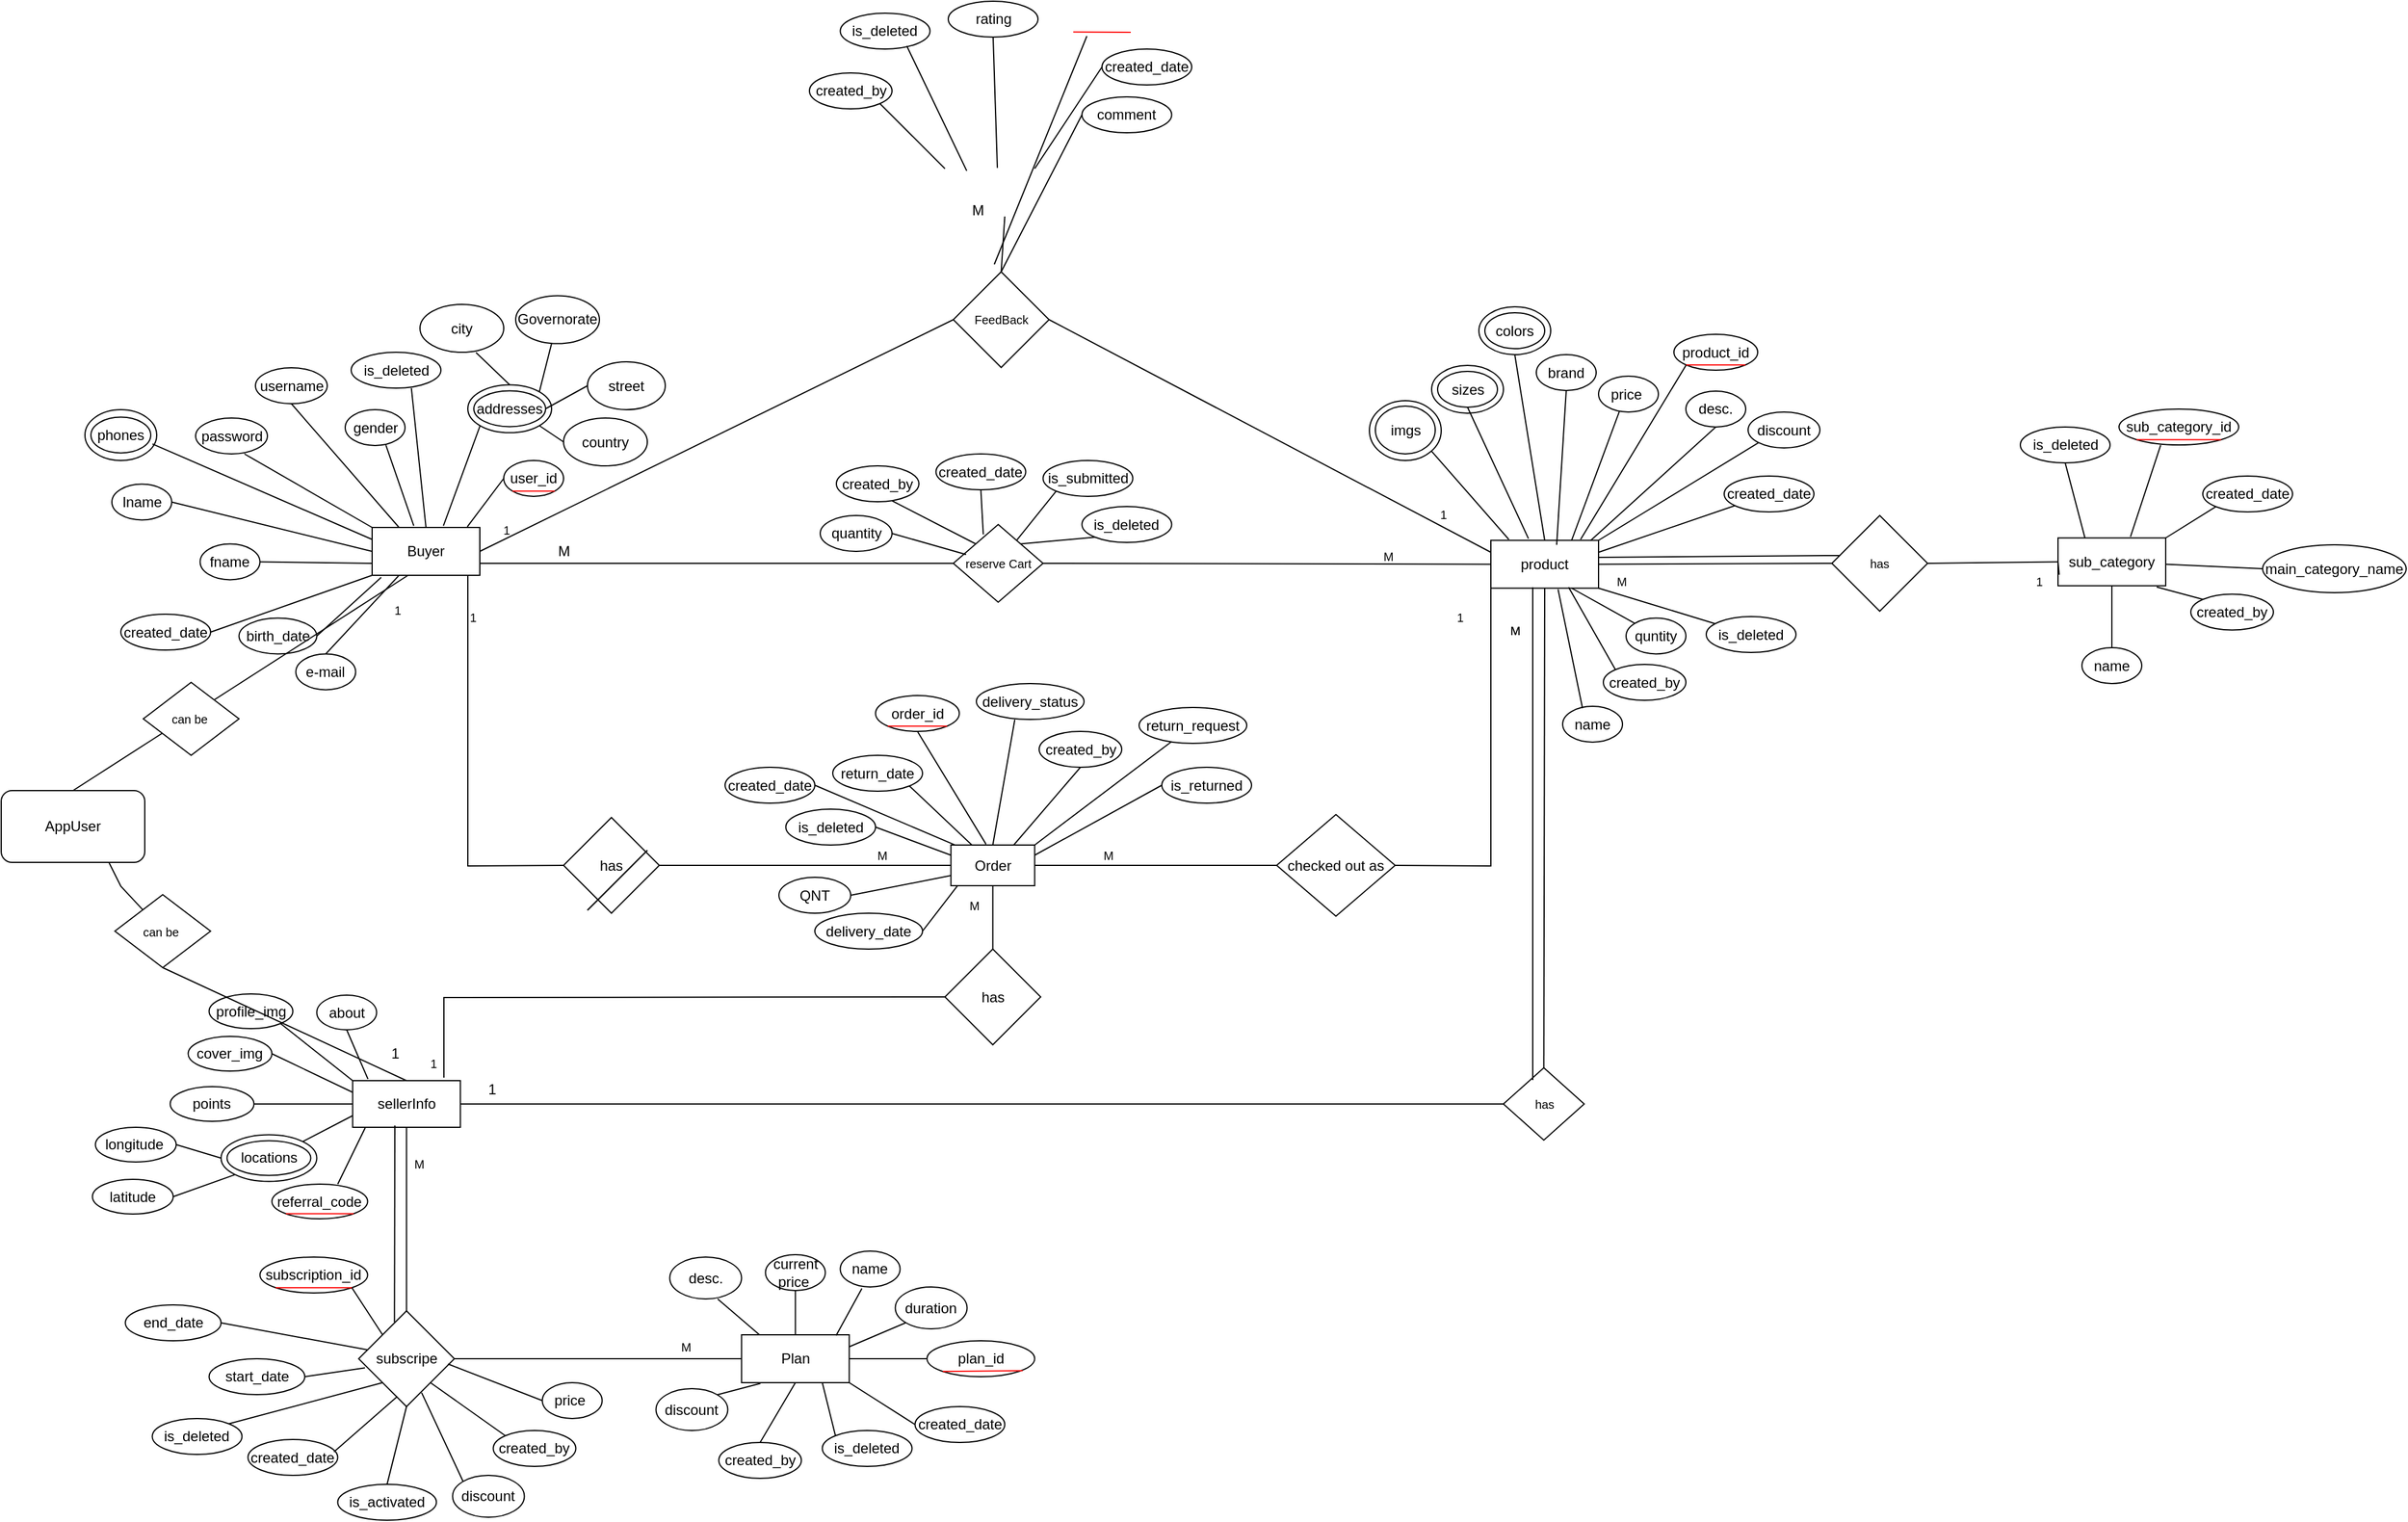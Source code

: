 <mxfile version="20.3.0" type="device"><diagram id="R2lEEEUBdFMjLlhIrx00" name="Page-1"><mxGraphModel dx="1783" dy="993" grid="1" gridSize="10" guides="1" tooltips="1" connect="1" arrows="1" fold="1" page="1" pageScale="1" pageWidth="850" pageHeight="1100" math="0" shadow="0" extFonts="Permanent Marker^https://fonts.googleapis.com/css?family=Permanent+Marker"><root><mxCell id="0"/><mxCell id="1" parent="0"/><mxCell id="3A-lMijS_pBrXqpSimMQ-1" value="Buyer" style="rounded=0;whiteSpace=wrap;html=1;" parent="1" vertex="1"><mxGeometry x="310" y="530" width="90" height="40" as="geometry"/></mxCell><mxCell id="3A-lMijS_pBrXqpSimMQ-2" value="user_id" style="ellipse;whiteSpace=wrap;html=1;" parent="1" vertex="1"><mxGeometry x="420" y="474" width="50" height="30" as="geometry"/></mxCell><mxCell id="3A-lMijS_pBrXqpSimMQ-3" value="username" style="ellipse;whiteSpace=wrap;html=1;" parent="1" vertex="1"><mxGeometry x="212.5" y="396.5" width="60" height="30" as="geometry"/></mxCell><mxCell id="3A-lMijS_pBrXqpSimMQ-4" value="lname" style="ellipse;whiteSpace=wrap;html=1;" parent="1" vertex="1"><mxGeometry x="92.5" y="493.75" width="50" height="30" as="geometry"/></mxCell><mxCell id="3A-lMijS_pBrXqpSimMQ-5" value="e-mail" style="ellipse;whiteSpace=wrap;html=1;" parent="1" vertex="1"><mxGeometry x="246.25" y="635.75" width="50" height="30" as="geometry"/></mxCell><mxCell id="3A-lMijS_pBrXqpSimMQ-6" value="password" style="ellipse;whiteSpace=wrap;html=1;" parent="1" vertex="1"><mxGeometry x="162.5" y="438.5" width="60" height="30" as="geometry"/></mxCell><mxCell id="3A-lMijS_pBrXqpSimMQ-7" value="birth_date" style="ellipse;whiteSpace=wrap;html=1;" parent="1" vertex="1"><mxGeometry x="198.75" y="605.75" width="65" height="30" as="geometry"/></mxCell><mxCell id="3A-lMijS_pBrXqpSimMQ-8" value="gender" style="ellipse;whiteSpace=wrap;html=1;" parent="1" vertex="1"><mxGeometry x="287.5" y="431.5" width="50" height="30" as="geometry"/></mxCell><mxCell id="3A-lMijS_pBrXqpSimMQ-9" value="" style="group" parent="1" vertex="1" connectable="0"><mxGeometry x="390" y="410.75" width="70" height="40" as="geometry"/></mxCell><mxCell id="3A-lMijS_pBrXqpSimMQ-10" value="" style="ellipse;whiteSpace=wrap;html=1;" parent="3A-lMijS_pBrXqpSimMQ-9" vertex="1"><mxGeometry width="70" height="40" as="geometry"/></mxCell><mxCell id="3A-lMijS_pBrXqpSimMQ-11" value="addresses" style="ellipse;whiteSpace=wrap;html=1;" parent="3A-lMijS_pBrXqpSimMQ-9" vertex="1"><mxGeometry x="5" y="5" width="60" height="30" as="geometry"/></mxCell><mxCell id="3A-lMijS_pBrXqpSimMQ-12" value="" style="group" parent="1" vertex="1" connectable="0"><mxGeometry x="70" y="431.5" width="60" height="42.5" as="geometry"/></mxCell><mxCell id="3A-lMijS_pBrXqpSimMQ-13" value="" style="ellipse;whiteSpace=wrap;html=1;" parent="3A-lMijS_pBrXqpSimMQ-12" vertex="1"><mxGeometry width="60" height="42.5" as="geometry"/></mxCell><mxCell id="3A-lMijS_pBrXqpSimMQ-14" value="phones" style="ellipse;whiteSpace=wrap;html=1;" parent="3A-lMijS_pBrXqpSimMQ-12" vertex="1"><mxGeometry x="5" y="6.25" width="50" height="30" as="geometry"/></mxCell><mxCell id="3A-lMijS_pBrXqpSimMQ-15" value="fname" style="ellipse;whiteSpace=wrap;html=1;" parent="1" vertex="1"><mxGeometry x="166.25" y="543.75" width="50" height="30" as="geometry"/></mxCell><mxCell id="3A-lMijS_pBrXqpSimMQ-16" value="1" style="text;html=1;align=center;verticalAlign=middle;resizable=0;points=[];autosize=1;strokeColor=none;fillColor=none;fontSize=10;" parent="1" vertex="1"><mxGeometry x="407.25" y="517" width="30" height="30" as="geometry"/></mxCell><mxCell id="3A-lMijS_pBrXqpSimMQ-18" value="" style="endArrow=none;html=1;rounded=0;fontSize=10;" parent="1" edge="1"><mxGeometry width="50" height="50" relative="1" as="geometry"><mxPoint x="340" y="570" as="sourcePoint"/><mxPoint x="60" y="750" as="targetPoint"/></mxGeometry></mxCell><mxCell id="3A-lMijS_pBrXqpSimMQ-19" value="1" style="text;html=1;align=center;verticalAlign=middle;resizable=0;points=[];autosize=1;strokeColor=none;fillColor=none;fontSize=10;" parent="1" vertex="1"><mxGeometry x="378.75" y="589.5" width="30" height="30" as="geometry"/></mxCell><mxCell id="3A-lMijS_pBrXqpSimMQ-20" value="1" style="text;html=1;align=center;verticalAlign=middle;resizable=0;points=[];autosize=1;strokeColor=none;fillColor=none;fontSize=10;" parent="1" vertex="1"><mxGeometry x="316.25" y="583.75" width="30" height="30" as="geometry"/></mxCell><mxCell id="3A-lMijS_pBrXqpSimMQ-21" value="created_date" style="ellipse;whiteSpace=wrap;html=1;" parent="1" vertex="1"><mxGeometry x="100" y="602.5" width="75" height="30" as="geometry"/></mxCell><mxCell id="3A-lMijS_pBrXqpSimMQ-22" value="is_deleted" style="ellipse;whiteSpace=wrap;html=1;" parent="1" vertex="1"><mxGeometry x="292.5" y="383.5" width="75" height="30" as="geometry"/></mxCell><mxCell id="3A-lMijS_pBrXqpSimMQ-23" value="" style="endArrow=none;html=1;rounded=0;strokeColor=#000000;entryX=1;entryY=0.5;entryDx=0;entryDy=0;" parent="1" target="3A-lMijS_pBrXqpSimMQ-4" edge="1"><mxGeometry width="50" height="50" relative="1" as="geometry"><mxPoint x="310" y="550" as="sourcePoint"/><mxPoint x="430" y="432.5" as="targetPoint"/></mxGeometry></mxCell><mxCell id="3A-lMijS_pBrXqpSimMQ-24" value="" style="endArrow=none;html=1;rounded=0;strokeColor=#000000;entryX=1;entryY=0.5;entryDx=0;entryDy=0;exitX=0;exitY=1;exitDx=0;exitDy=0;" parent="1" source="3A-lMijS_pBrXqpSimMQ-1" target="3A-lMijS_pBrXqpSimMQ-21" edge="1"><mxGeometry width="50" height="50" relative="1" as="geometry"><mxPoint x="380" y="482.5" as="sourcePoint"/><mxPoint x="430" y="432.5" as="targetPoint"/></mxGeometry></mxCell><mxCell id="3A-lMijS_pBrXqpSimMQ-25" value="" style="endArrow=none;html=1;rounded=0;strokeColor=#000000;entryX=1.028;entryY=0.747;entryDx=0;entryDy=0;entryPerimeter=0;exitX=0;exitY=0.25;exitDx=0;exitDy=0;" parent="1" source="3A-lMijS_pBrXqpSimMQ-1" target="3A-lMijS_pBrXqpSimMQ-14" edge="1"><mxGeometry width="50" height="50" relative="1" as="geometry"><mxPoint x="380" y="482.5" as="sourcePoint"/><mxPoint x="430" y="432.5" as="targetPoint"/></mxGeometry></mxCell><mxCell id="3A-lMijS_pBrXqpSimMQ-26" value="" style="endArrow=none;html=1;rounded=0;strokeColor=#000000;entryX=0.68;entryY=1;entryDx=0;entryDy=0;entryPerimeter=0;exitX=0;exitY=0;exitDx=0;exitDy=0;" parent="1" source="3A-lMijS_pBrXqpSimMQ-1" target="3A-lMijS_pBrXqpSimMQ-6" edge="1"><mxGeometry width="50" height="50" relative="1" as="geometry"><mxPoint x="380" y="482.5" as="sourcePoint"/><mxPoint x="430" y="432.5" as="targetPoint"/></mxGeometry></mxCell><mxCell id="3A-lMijS_pBrXqpSimMQ-27" value="" style="endArrow=none;html=1;rounded=0;strokeColor=#000000;entryX=0.5;entryY=1;entryDx=0;entryDy=0;exitX=0.25;exitY=0;exitDx=0;exitDy=0;" parent="1" source="3A-lMijS_pBrXqpSimMQ-1" target="3A-lMijS_pBrXqpSimMQ-3" edge="1"><mxGeometry width="50" height="50" relative="1" as="geometry"><mxPoint x="380" y="482.5" as="sourcePoint"/><mxPoint x="430" y="432.5" as="targetPoint"/></mxGeometry></mxCell><mxCell id="3A-lMijS_pBrXqpSimMQ-28" value="" style="endArrow=none;html=1;rounded=0;strokeColor=#000000;entryX=0.671;entryY=1;entryDx=0;entryDy=0;entryPerimeter=0;exitX=0.5;exitY=0;exitDx=0;exitDy=0;" parent="1" source="3A-lMijS_pBrXqpSimMQ-1" target="3A-lMijS_pBrXqpSimMQ-22" edge="1"><mxGeometry width="50" height="50" relative="1" as="geometry"><mxPoint x="372" y="539" as="sourcePoint"/><mxPoint x="430" y="432.5" as="targetPoint"/></mxGeometry></mxCell><mxCell id="3A-lMijS_pBrXqpSimMQ-29" value="" style="endArrow=none;html=1;rounded=0;strokeColor=#000000;entryX=0.68;entryY=0.987;entryDx=0;entryDy=0;entryPerimeter=0;exitX=0.387;exitY=-0.034;exitDx=0;exitDy=0;exitPerimeter=0;" parent="1" source="3A-lMijS_pBrXqpSimMQ-1" target="3A-lMijS_pBrXqpSimMQ-8" edge="1"><mxGeometry width="50" height="50" relative="1" as="geometry"><mxPoint x="360" y="532.5" as="sourcePoint"/><mxPoint x="430" y="432.5" as="targetPoint"/></mxGeometry></mxCell><mxCell id="3A-lMijS_pBrXqpSimMQ-30" value="" style="endArrow=none;html=1;rounded=0;strokeColor=#000000;entryX=0;entryY=1;entryDx=0;entryDy=0;exitX=0.662;exitY=-0.034;exitDx=0;exitDy=0;exitPerimeter=0;" parent="1" source="3A-lMijS_pBrXqpSimMQ-1" target="3A-lMijS_pBrXqpSimMQ-10" edge="1"><mxGeometry width="50" height="50" relative="1" as="geometry"><mxPoint x="370" y="540" as="sourcePoint"/><mxPoint x="350" y="342.5" as="targetPoint"/></mxGeometry></mxCell><mxCell id="3A-lMijS_pBrXqpSimMQ-31" value="" style="endArrow=none;html=1;rounded=0;strokeColor=#000000;entryX=0;entryY=0.5;entryDx=0;entryDy=0;exitX=0.884;exitY=-0.015;exitDx=0;exitDy=0;exitPerimeter=0;" parent="1" source="3A-lMijS_pBrXqpSimMQ-1" target="3A-lMijS_pBrXqpSimMQ-2" edge="1"><mxGeometry width="50" height="50" relative="1" as="geometry"><mxPoint x="390" y="532.5" as="sourcePoint"/><mxPoint x="430" y="432.5" as="targetPoint"/></mxGeometry></mxCell><mxCell id="3A-lMijS_pBrXqpSimMQ-32" value="" style="endArrow=none;html=1;rounded=0;strokeColor=#000000;entryX=1;entryY=0.5;entryDx=0;entryDy=0;exitX=0.084;exitY=1.045;exitDx=0;exitDy=0;exitPerimeter=0;" parent="1" source="3A-lMijS_pBrXqpSimMQ-1" target="3A-lMijS_pBrXqpSimMQ-7" edge="1"><mxGeometry width="50" height="50" relative="1" as="geometry"><mxPoint x="310" y="572.5" as="sourcePoint"/><mxPoint x="200" y="572.5" as="targetPoint"/></mxGeometry></mxCell><mxCell id="3A-lMijS_pBrXqpSimMQ-33" value="" style="endArrow=none;html=1;rounded=0;strokeColor=#000000;entryX=1;entryY=0.5;entryDx=0;entryDy=0;exitX=0;exitY=0.75;exitDx=0;exitDy=0;" parent="1" source="3A-lMijS_pBrXqpSimMQ-1" target="3A-lMijS_pBrXqpSimMQ-15" edge="1"><mxGeometry width="50" height="50" relative="1" as="geometry"><mxPoint x="310" y="550" as="sourcePoint"/><mxPoint x="430" y="432.5" as="targetPoint"/></mxGeometry></mxCell><mxCell id="3A-lMijS_pBrXqpSimMQ-34" value="" style="endArrow=none;html=1;rounded=0;strokeColor=#000000;exitX=0.5;exitY=0;exitDx=0;exitDy=0;entryX=0.25;entryY=1;entryDx=0;entryDy=0;" parent="1" source="3A-lMijS_pBrXqpSimMQ-5" target="3A-lMijS_pBrXqpSimMQ-1" edge="1"><mxGeometry width="50" height="50" relative="1" as="geometry"><mxPoint x="212.5" y="632.5" as="sourcePoint"/><mxPoint x="280" y="612.5" as="targetPoint"/></mxGeometry></mxCell><mxCell id="3A-lMijS_pBrXqpSimMQ-35" value="" style="endArrow=none;html=1;rounded=0;strokeColor=#FF0000;entryX=1;entryY=1;entryDx=0;entryDy=0;exitX=0;exitY=1;exitDx=0;exitDy=0;" parent="1" source="3A-lMijS_pBrXqpSimMQ-2" target="3A-lMijS_pBrXqpSimMQ-2" edge="1"><mxGeometry width="50" height="50" relative="1" as="geometry"><mxPoint x="470" y="500" as="sourcePoint"/><mxPoint x="520" y="450" as="targetPoint"/></mxGeometry></mxCell><mxCell id="3A-lMijS_pBrXqpSimMQ-36" value="Governorate" style="ellipse;whiteSpace=wrap;html=1;" parent="1" vertex="1"><mxGeometry x="430" y="336.25" width="70" height="40" as="geometry"/></mxCell><mxCell id="3A-lMijS_pBrXqpSimMQ-37" value="street" style="ellipse;whiteSpace=wrap;html=1;" parent="1" vertex="1"><mxGeometry x="490" y="391.5" width="65" height="40" as="geometry"/></mxCell><mxCell id="3A-lMijS_pBrXqpSimMQ-38" value="city" style="ellipse;whiteSpace=wrap;html=1;" parent="1" vertex="1"><mxGeometry x="350" y="343.5" width="70" height="40" as="geometry"/></mxCell><mxCell id="3A-lMijS_pBrXqpSimMQ-39" value="" style="endArrow=none;html=1;rounded=0;entryX=0;entryY=0.5;entryDx=0;entryDy=0;exitX=1;exitY=0.5;exitDx=0;exitDy=0;" parent="1" source="3A-lMijS_pBrXqpSimMQ-11" target="3A-lMijS_pBrXqpSimMQ-37" edge="1"><mxGeometry width="50" height="50" relative="1" as="geometry"><mxPoint x="527.5" y="466.5" as="sourcePoint"/><mxPoint x="577.5" y="416.5" as="targetPoint"/></mxGeometry></mxCell><mxCell id="3A-lMijS_pBrXqpSimMQ-40" value="" style="endArrow=none;html=1;rounded=0;exitX=1;exitY=0;exitDx=0;exitDy=0;" parent="1" source="3A-lMijS_pBrXqpSimMQ-10" target="3A-lMijS_pBrXqpSimMQ-36" edge="1"><mxGeometry width="50" height="50" relative="1" as="geometry"><mxPoint x="590" y="360" as="sourcePoint"/><mxPoint x="640" y="310" as="targetPoint"/></mxGeometry></mxCell><mxCell id="3A-lMijS_pBrXqpSimMQ-41" value="" style="endArrow=none;html=1;rounded=0;entryX=0.5;entryY=0;entryDx=0;entryDy=0;exitX=0.669;exitY=1.007;exitDx=0;exitDy=0;exitPerimeter=0;" parent="1" source="3A-lMijS_pBrXqpSimMQ-38" target="3A-lMijS_pBrXqpSimMQ-10" edge="1"><mxGeometry width="50" height="50" relative="1" as="geometry"><mxPoint x="590" y="360" as="sourcePoint"/><mxPoint x="640" y="310" as="targetPoint"/></mxGeometry></mxCell><mxCell id="3A-lMijS_pBrXqpSimMQ-42" value="country" style="ellipse;whiteSpace=wrap;html=1;" parent="1" vertex="1"><mxGeometry x="470" y="438.5" width="70" height="40" as="geometry"/></mxCell><mxCell id="3A-lMijS_pBrXqpSimMQ-43" value="" style="endArrow=none;html=1;rounded=0;entryX=1;entryY=1;entryDx=0;entryDy=0;exitX=0;exitY=0.5;exitDx=0;exitDy=0;" parent="1" source="3A-lMijS_pBrXqpSimMQ-42" target="3A-lMijS_pBrXqpSimMQ-10" edge="1"><mxGeometry width="50" height="50" relative="1" as="geometry"><mxPoint x="600" y="360" as="sourcePoint"/><mxPoint x="650" y="310" as="targetPoint"/></mxGeometry></mxCell><mxCell id="3A-lMijS_pBrXqpSimMQ-46" value="rating" style="ellipse;whiteSpace=wrap;html=1;" parent="1" vertex="1"><mxGeometry x="791.5" y="90" width="75" height="30" as="geometry"/></mxCell><mxCell id="3A-lMijS_pBrXqpSimMQ-47" value="comment" style="ellipse;whiteSpace=wrap;html=1;" parent="1" vertex="1"><mxGeometry x="903.25" y="170" width="75" height="30" as="geometry"/></mxCell><mxCell id="3A-lMijS_pBrXqpSimMQ-48" value="FeedBack" style="rhombus;whiteSpace=wrap;html=1;fontSize=10;" parent="1" vertex="1"><mxGeometry x="795.75" y="316.25" width="80" height="80" as="geometry"/></mxCell><mxCell id="3A-lMijS_pBrXqpSimMQ-49" value="" style="endArrow=none;html=1;rounded=0;fontSize=10;exitX=0;exitY=0.5;exitDx=0;exitDy=0;entryX=0.75;entryY=0;entryDx=0;entryDy=0;" parent="1" source="3A-lMijS_pBrXqpSimMQ-53" edge="1"><mxGeometry width="50" height="50" relative="1" as="geometry"><mxPoint x="1102.25" y="17.5" as="sourcePoint"/><mxPoint x="863.75" y="230.0" as="targetPoint"/><Array as="points"/></mxGeometry></mxCell><mxCell id="3A-lMijS_pBrXqpSimMQ-50" value="" style="endArrow=none;html=1;rounded=0;exitX=0.5;exitY=0;exitDx=0;exitDy=0;entryX=0;entryY=0.5;entryDx=0;entryDy=0;" parent="1" source="3A-lMijS_pBrXqpSimMQ-48" target="3A-lMijS_pBrXqpSimMQ-47" edge="1"><mxGeometry width="50" height="50" relative="1" as="geometry"><mxPoint x="888.75" y="230.0" as="sourcePoint"/><mxPoint x="847.25" y="316.25" as="targetPoint"/><Array as="points"/></mxGeometry></mxCell><mxCell id="3A-lMijS_pBrXqpSimMQ-51" value="" style="endArrow=none;html=1;rounded=0;exitX=0.5;exitY=1;exitDx=0;exitDy=0;entryX=0.438;entryY=-0.015;entryDx=0;entryDy=0;entryPerimeter=0;" parent="1" source="3A-lMijS_pBrXqpSimMQ-46" edge="1"><mxGeometry width="50" height="50" relative="1" as="geometry"><mxPoint x="747.25" y="-23.75" as="sourcePoint"/><mxPoint x="832.55" y="229.4" as="targetPoint"/></mxGeometry></mxCell><mxCell id="3A-lMijS_pBrXqpSimMQ-52" value="" style="endArrow=none;html=1;rounded=0;fillColor=#f8cecc;strokeColor=#FF0000;entryX=1;entryY=1;entryDx=0;entryDy=0;exitX=0.253;exitY=0.844;exitDx=0;exitDy=0;exitPerimeter=0;" parent="1" edge="1"><mxGeometry width="50" height="50" relative="1" as="geometry"><mxPoint x="895.99" y="115.71" as="sourcePoint"/><mxPoint x="944.034" y="115.973" as="targetPoint"/></mxGeometry></mxCell><mxCell id="3A-lMijS_pBrXqpSimMQ-53" value="created_date" style="ellipse;whiteSpace=wrap;html=1;" parent="1" vertex="1"><mxGeometry x="920" y="130" width="75" height="30" as="geometry"/></mxCell><mxCell id="3A-lMijS_pBrXqpSimMQ-54" value="is_deleted" style="ellipse;whiteSpace=wrap;html=1;" parent="1" vertex="1"><mxGeometry x="701.25" y="100" width="75" height="30" as="geometry"/></mxCell><mxCell id="3A-lMijS_pBrXqpSimMQ-55" value="created_by" style="ellipse;whiteSpace=wrap;html=1;" parent="1" vertex="1"><mxGeometry x="675.5" y="150" width="69" height="30" as="geometry"/></mxCell><mxCell id="3A-lMijS_pBrXqpSimMQ-56" value="" style="endArrow=none;html=1;rounded=0;strokeColor=#000000;entryX=0.182;entryY=0.045;entryDx=0;entryDy=0;entryPerimeter=0;exitX=0.741;exitY=0.913;exitDx=0;exitDy=0;exitPerimeter=0;" parent="1" source="3A-lMijS_pBrXqpSimMQ-54" edge="1"><mxGeometry width="50" height="50" relative="1" as="geometry"><mxPoint x="795.75" y="130" as="sourcePoint"/><mxPoint x="806.95" y="231.8" as="targetPoint"/></mxGeometry></mxCell><mxCell id="3A-lMijS_pBrXqpSimMQ-57" value="" style="endArrow=none;html=1;rounded=0;strokeColor=#000000;entryX=0.395;entryY=0.969;entryDx=0;entryDy=0;entryPerimeter=0;" parent="1" edge="1"><mxGeometry width="50" height="50" relative="1" as="geometry"><mxPoint x="830" y="310" as="sourcePoint"/><mxPoint x="907.35" y="119.148" as="targetPoint"/><Array as="points"/></mxGeometry></mxCell><mxCell id="3A-lMijS_pBrXqpSimMQ-58" value="" style="endArrow=none;html=1;rounded=0;strokeColor=#000000;exitX=0;exitY=0;exitDx=0;exitDy=0;entryX=1;entryY=1;entryDx=0;entryDy=0;" parent="1" target="3A-lMijS_pBrXqpSimMQ-55" edge="1"><mxGeometry width="50" height="50" relative="1" as="geometry"><mxPoint x="788.75" y="230.0" as="sourcePoint"/><mxPoint x="725.75" y="140" as="targetPoint"/></mxGeometry></mxCell><mxCell id="3A-lMijS_pBrXqpSimMQ-62" value="product" style="rounded=0;whiteSpace=wrap;html=1;" parent="1" vertex="1"><mxGeometry x="1245" y="540.75" width="90" height="40" as="geometry"/></mxCell><mxCell id="3A-lMijS_pBrXqpSimMQ-63" value="product_id" style="ellipse;whiteSpace=wrap;html=1;" parent="1" vertex="1"><mxGeometry x="1398" y="368.5" width="70" height="30" as="geometry"/></mxCell><mxCell id="3A-lMijS_pBrXqpSimMQ-64" value="desc." style="ellipse;whiteSpace=wrap;html=1;" parent="1" vertex="1"><mxGeometry x="1408" y="416" width="50" height="30" as="geometry"/></mxCell><mxCell id="3A-lMijS_pBrXqpSimMQ-65" value="name" style="ellipse;whiteSpace=wrap;html=1;" parent="1" vertex="1"><mxGeometry x="1305" y="679.5" width="50" height="30" as="geometry"/></mxCell><mxCell id="3A-lMijS_pBrXqpSimMQ-70" value="price&amp;nbsp;" style="ellipse;whiteSpace=wrap;html=1;" parent="1" vertex="1"><mxGeometry x="1335" y="403.5" width="50" height="30" as="geometry"/></mxCell><mxCell id="3A-lMijS_pBrXqpSimMQ-71" value="brand" style="ellipse;whiteSpace=wrap;html=1;" parent="1" vertex="1"><mxGeometry x="1283" y="385.5" width="50" height="30" as="geometry"/></mxCell><mxCell id="3A-lMijS_pBrXqpSimMQ-72" value="" style="group" parent="1" vertex="1" connectable="0"><mxGeometry x="1235" y="345.5" width="60" height="40" as="geometry"/></mxCell><mxCell id="3A-lMijS_pBrXqpSimMQ-73" value="" style="ellipse;whiteSpace=wrap;html=1;" parent="3A-lMijS_pBrXqpSimMQ-72" vertex="1"><mxGeometry width="60" height="40" as="geometry"/></mxCell><mxCell id="3A-lMijS_pBrXqpSimMQ-74" value="colors" style="ellipse;whiteSpace=wrap;html=1;" parent="3A-lMijS_pBrXqpSimMQ-72" vertex="1"><mxGeometry x="5" y="5" width="50" height="30" as="geometry"/></mxCell><mxCell id="3A-lMijS_pBrXqpSimMQ-75" style="edgeStyle=orthogonalEdgeStyle;rounded=0;orthogonalLoop=1;jettySize=auto;html=1;exitX=0.5;exitY=1;exitDx=0;exitDy=0;" parent="1" edge="1"><mxGeometry relative="1" as="geometry"><mxPoint x="1255" y="529.5" as="sourcePoint"/><mxPoint x="1255" y="529.5" as="targetPoint"/></mxGeometry></mxCell><mxCell id="3A-lMijS_pBrXqpSimMQ-76" value="&lt;div style=&quot;text-align: left;&quot;&gt;quntity&lt;/div&gt;" style="ellipse;whiteSpace=wrap;html=1;" parent="1" vertex="1"><mxGeometry x="1358" y="605.75" width="50" height="30" as="geometry"/></mxCell><mxCell id="3A-lMijS_pBrXqpSimMQ-77" value="" style="group" parent="1" vertex="1" connectable="0"><mxGeometry x="1195.5" y="394.5" width="60" height="40" as="geometry"/></mxCell><mxCell id="3A-lMijS_pBrXqpSimMQ-78" value="" style="ellipse;whiteSpace=wrap;html=1;" parent="3A-lMijS_pBrXqpSimMQ-77" vertex="1"><mxGeometry width="60" height="40" as="geometry"/></mxCell><mxCell id="3A-lMijS_pBrXqpSimMQ-79" value="sizes" style="ellipse;whiteSpace=wrap;html=1;" parent="3A-lMijS_pBrXqpSimMQ-77" vertex="1"><mxGeometry x="5" y="5" width="50" height="30" as="geometry"/></mxCell><mxCell id="3A-lMijS_pBrXqpSimMQ-80" value="&lt;div style=&quot;text-align: left;&quot;&gt;discount&lt;/div&gt;" style="ellipse;whiteSpace=wrap;html=1;" parent="1" vertex="1"><mxGeometry x="1460" y="433.5" width="60" height="30" as="geometry"/></mxCell><mxCell id="3A-lMijS_pBrXqpSimMQ-81" value="sub_category_id" style="ellipse;whiteSpace=wrap;html=1;" parent="1" vertex="1"><mxGeometry x="1770" y="431" width="100" height="30" as="geometry"/></mxCell><mxCell id="3A-lMijS_pBrXqpSimMQ-82" value="name" style="ellipse;whiteSpace=wrap;html=1;" parent="1" vertex="1"><mxGeometry x="1739" y="630.5" width="50" height="30" as="geometry"/></mxCell><mxCell id="3A-lMijS_pBrXqpSimMQ-83" value="main_category_name" style="ellipse;whiteSpace=wrap;html=1;" parent="1" vertex="1"><mxGeometry x="1890" y="544.5" width="120" height="40" as="geometry"/></mxCell><mxCell id="3A-lMijS_pBrXqpSimMQ-84" value="reserve Cart" style="rhombus;whiteSpace=wrap;html=1;fontSize=10;" parent="1" vertex="1"><mxGeometry x="795.75" y="527.5" width="75" height="65" as="geometry"/></mxCell><mxCell id="3A-lMijS_pBrXqpSimMQ-85" value="" style="endArrow=none;html=1;rounded=0;fontSize=10;exitX=1;exitY=0.5;exitDx=0;exitDy=0;entryX=0;entryY=0.5;entryDx=0;entryDy=0;" parent="1" source="3A-lMijS_pBrXqpSimMQ-84" target="3A-lMijS_pBrXqpSimMQ-62" edge="1"><mxGeometry width="50" height="50" relative="1" as="geometry"><mxPoint x="843.25" y="551.88" as="sourcePoint"/><mxPoint x="1018.25" y="553.13" as="targetPoint"/><Array as="points"/></mxGeometry></mxCell><mxCell id="3A-lMijS_pBrXqpSimMQ-86" value="M" style="text;html=1;align=center;verticalAlign=middle;resizable=0;points=[];autosize=1;strokeColor=none;fillColor=none;fontSize=10;" parent="1" vertex="1"><mxGeometry x="1250" y="600.5" width="30" height="30" as="geometry"/></mxCell><mxCell id="3A-lMijS_pBrXqpSimMQ-87" value="1" style="text;html=1;align=center;verticalAlign=middle;resizable=0;points=[];autosize=1;strokeColor=none;fillColor=none;fontSize=10;" parent="1" vertex="1"><mxGeometry x="1190" y="504" width="30" height="30" as="geometry"/></mxCell><mxCell id="3A-lMijS_pBrXqpSimMQ-88" value="has" style="rhombus;whiteSpace=wrap;html=1;fontSize=10;" parent="1" vertex="1"><mxGeometry x="1530" y="520" width="80" height="80" as="geometry"/></mxCell><mxCell id="3A-lMijS_pBrXqpSimMQ-89" value="" style="endArrow=none;html=1;rounded=0;fontSize=10;exitX=0;exitY=0.5;exitDx=0;exitDy=0;entryX=1;entryY=0.5;entryDx=0;entryDy=0;" parent="1" source="3A-lMijS_pBrXqpSimMQ-88" target="3A-lMijS_pBrXqpSimMQ-62" edge="1"><mxGeometry width="50" height="50" relative="1" as="geometry"><mxPoint x="1021" y="784" as="sourcePoint"/><mxPoint x="1295" y="590.75" as="targetPoint"/><Array as="points"/></mxGeometry></mxCell><mxCell id="3A-lMijS_pBrXqpSimMQ-90" value="" style="endArrow=none;html=1;rounded=0;fontSize=10;exitX=1;exitY=0.5;exitDx=0;exitDy=0;entryX=0;entryY=0.5;entryDx=0;entryDy=0;" parent="1" source="3A-lMijS_pBrXqpSimMQ-88" target="3A-lMijS_pBrXqpSimMQ-121" edge="1"><mxGeometry width="50" height="50" relative="1" as="geometry"><mxPoint x="1378" y="704.5" as="sourcePoint"/><mxPoint x="1295" y="590.75" as="targetPoint"/><Array as="points"/></mxGeometry></mxCell><mxCell id="3A-lMijS_pBrXqpSimMQ-91" value="M" style="text;html=1;align=center;verticalAlign=middle;resizable=0;points=[];autosize=1;strokeColor=none;fillColor=none;fontSize=10;" parent="1" vertex="1"><mxGeometry x="1339" y="559.5" width="30" height="30" as="geometry"/></mxCell><mxCell id="3A-lMijS_pBrXqpSimMQ-92" value="M" style="text;html=1;align=center;verticalAlign=middle;resizable=0;points=[];autosize=1;strokeColor=none;fillColor=none;fontSize=10;" parent="1" vertex="1"><mxGeometry x="1250" y="600.5" width="30" height="30" as="geometry"/></mxCell><mxCell id="3A-lMijS_pBrXqpSimMQ-93" value="1" style="text;html=1;align=center;verticalAlign=middle;resizable=0;points=[];autosize=1;strokeColor=none;fillColor=none;fontSize=10;" parent="1" vertex="1"><mxGeometry x="1687.5" y="559.5" width="30" height="30" as="geometry"/></mxCell><mxCell id="3A-lMijS_pBrXqpSimMQ-94" value="M" style="text;html=1;align=center;verticalAlign=middle;resizable=0;points=[];autosize=1;strokeColor=none;fillColor=none;fontSize=10;" parent="1" vertex="1"><mxGeometry x="910" y="789" width="30" height="30" as="geometry"/></mxCell><mxCell id="3A-lMijS_pBrXqpSimMQ-95" value="created_date" style="ellipse;whiteSpace=wrap;html=1;" parent="1" vertex="1"><mxGeometry x="1440" y="487" width="75" height="30" as="geometry"/></mxCell><mxCell id="3A-lMijS_pBrXqpSimMQ-96" value="created_by" style="ellipse;whiteSpace=wrap;html=1;" parent="1" vertex="1"><mxGeometry x="1339" y="644.5" width="69" height="30" as="geometry"/></mxCell><mxCell id="3A-lMijS_pBrXqpSimMQ-97" value="is_deleted" style="ellipse;whiteSpace=wrap;html=1;" parent="1" vertex="1"><mxGeometry x="1425" y="604.5" width="75" height="30" as="geometry"/></mxCell><mxCell id="3A-lMijS_pBrXqpSimMQ-98" value="is_deleted" style="ellipse;whiteSpace=wrap;html=1;" parent="1" vertex="1"><mxGeometry x="1687.5" y="446" width="75" height="30" as="geometry"/></mxCell><mxCell id="3A-lMijS_pBrXqpSimMQ-99" value="created_by" style="ellipse;whiteSpace=wrap;html=1;" parent="1" vertex="1"><mxGeometry x="1830" y="585.75" width="69" height="30" as="geometry"/></mxCell><mxCell id="3A-lMijS_pBrXqpSimMQ-100" value="created_date" style="ellipse;whiteSpace=wrap;html=1;" parent="1" vertex="1"><mxGeometry x="1840" y="487" width="75" height="30" as="geometry"/></mxCell><mxCell id="3A-lMijS_pBrXqpSimMQ-101" value="" style="endArrow=none;html=1;rounded=0;strokeColor=#000000;entryX=0;entryY=0;entryDx=0;entryDy=0;exitX=0.722;exitY=0.981;exitDx=0;exitDy=0;exitPerimeter=0;" parent="1" source="3A-lMijS_pBrXqpSimMQ-62" target="3A-lMijS_pBrXqpSimMQ-96" edge="1"><mxGeometry width="50" height="50" relative="1" as="geometry"><mxPoint x="1310" y="584.5" as="sourcePoint"/><mxPoint x="1370" y="574.5" as="targetPoint"/></mxGeometry></mxCell><mxCell id="3A-lMijS_pBrXqpSimMQ-102" value="" style="endArrow=none;html=1;rounded=0;strokeColor=#000000;exitX=1;exitY=1;exitDx=0;exitDy=0;" parent="1" source="3A-lMijS_pBrXqpSimMQ-62" target="3A-lMijS_pBrXqpSimMQ-97" edge="1"><mxGeometry width="50" height="50" relative="1" as="geometry"><mxPoint x="1330" y="584.5" as="sourcePoint"/><mxPoint x="1370" y="574.5" as="targetPoint"/></mxGeometry></mxCell><mxCell id="3A-lMijS_pBrXqpSimMQ-103" value="" style="endArrow=none;html=1;rounded=0;strokeColor=#000000;entryX=0.332;entryY=0.053;entryDx=0;entryDy=0;entryPerimeter=0;exitX=0.624;exitY=1.024;exitDx=0;exitDy=0;exitPerimeter=0;" parent="1" source="3A-lMijS_pBrXqpSimMQ-62" target="3A-lMijS_pBrXqpSimMQ-65" edge="1"><mxGeometry width="50" height="50" relative="1" as="geometry"><mxPoint x="1320" y="624.5" as="sourcePoint"/><mxPoint x="1370" y="574.5" as="targetPoint"/></mxGeometry></mxCell><mxCell id="3A-lMijS_pBrXqpSimMQ-104" value="" style="endArrow=none;html=1;rounded=0;strokeColor=#000000;exitX=1;exitY=0.25;exitDx=0;exitDy=0;" parent="1" source="3A-lMijS_pBrXqpSimMQ-62" target="3A-lMijS_pBrXqpSimMQ-95" edge="1"><mxGeometry width="50" height="50" relative="1" as="geometry"><mxPoint x="1320" y="624.5" as="sourcePoint"/><mxPoint x="1410" y="534.5" as="targetPoint"/></mxGeometry></mxCell><mxCell id="3A-lMijS_pBrXqpSimMQ-105" value="" style="endArrow=none;html=1;rounded=0;strokeColor=#000000;entryX=0;entryY=0;entryDx=0;entryDy=0;exitX=0.75;exitY=1;exitDx=0;exitDy=0;" parent="1" source="3A-lMijS_pBrXqpSimMQ-62" target="3A-lMijS_pBrXqpSimMQ-76" edge="1"><mxGeometry width="50" height="50" relative="1" as="geometry"><mxPoint x="1320" y="584.5" as="sourcePoint"/><mxPoint x="1370" y="574.5" as="targetPoint"/></mxGeometry></mxCell><mxCell id="3A-lMijS_pBrXqpSimMQ-106" value="" style="endArrow=none;html=1;rounded=0;strokeColor=#000000;exitX=1;exitY=0;exitDx=0;exitDy=0;entryX=0;entryY=1;entryDx=0;entryDy=0;" parent="1" source="3A-lMijS_pBrXqpSimMQ-62" target="3A-lMijS_pBrXqpSimMQ-80" edge="1"><mxGeometry width="50" height="50" relative="1" as="geometry"><mxPoint x="1320" y="624.5" as="sourcePoint"/><mxPoint x="1470" y="434.5" as="targetPoint"/></mxGeometry></mxCell><mxCell id="3A-lMijS_pBrXqpSimMQ-107" value="" style="endArrow=none;html=1;rounded=0;strokeColor=#000000;entryX=0.5;entryY=1;entryDx=0;entryDy=0;exitX=0.927;exitY=0.004;exitDx=0;exitDy=0;exitPerimeter=0;" parent="1" source="3A-lMijS_pBrXqpSimMQ-62" target="3A-lMijS_pBrXqpSimMQ-64" edge="1"><mxGeometry width="50" height="50" relative="1" as="geometry"><mxPoint x="1320" y="624.5" as="sourcePoint"/><mxPoint x="1370" y="574.5" as="targetPoint"/></mxGeometry></mxCell><mxCell id="3A-lMijS_pBrXqpSimMQ-108" value="" style="endArrow=none;html=1;rounded=0;strokeColor=#000000;entryX=0;entryY=1;entryDx=0;entryDy=0;" parent="1" target="3A-lMijS_pBrXqpSimMQ-63" edge="1"><mxGeometry width="50" height="50" relative="1" as="geometry"><mxPoint x="1320" y="540" as="sourcePoint"/><mxPoint x="1370" y="574.5" as="targetPoint"/></mxGeometry></mxCell><mxCell id="3A-lMijS_pBrXqpSimMQ-109" value="" style="endArrow=none;html=1;rounded=0;strokeColor=#000000;exitX=0.5;exitY=1;exitDx=0;exitDy=0;" parent="1" source="3A-lMijS_pBrXqpSimMQ-71" edge="1"><mxGeometry width="50" height="50" relative="1" as="geometry"><mxPoint x="1320" y="624.5" as="sourcePoint"/><mxPoint x="1300" y="544.5" as="targetPoint"/></mxGeometry></mxCell><mxCell id="3A-lMijS_pBrXqpSimMQ-110" value="" style="endArrow=none;html=1;rounded=0;strokeColor=#000000;entryX=0.348;entryY=0.983;entryDx=0;entryDy=0;entryPerimeter=0;exitX=0.75;exitY=0;exitDx=0;exitDy=0;" parent="1" source="3A-lMijS_pBrXqpSimMQ-62" target="3A-lMijS_pBrXqpSimMQ-70" edge="1"><mxGeometry width="50" height="50" relative="1" as="geometry"><mxPoint x="1320" y="624.5" as="sourcePoint"/><mxPoint x="1370" y="574.5" as="targetPoint"/></mxGeometry></mxCell><mxCell id="3A-lMijS_pBrXqpSimMQ-111" value="" style="endArrow=none;html=1;rounded=0;strokeColor=#000000;entryX=0.5;entryY=1;entryDx=0;entryDy=0;exitX=0.5;exitY=0;exitDx=0;exitDy=0;" parent="1" source="3A-lMijS_pBrXqpSimMQ-62" target="3A-lMijS_pBrXqpSimMQ-73" edge="1"><mxGeometry width="50" height="50" relative="1" as="geometry"><mxPoint x="1320" y="624.5" as="sourcePoint"/><mxPoint x="1370" y="574.5" as="targetPoint"/></mxGeometry></mxCell><mxCell id="3A-lMijS_pBrXqpSimMQ-112" value="" style="endArrow=none;html=1;rounded=0;strokeColor=#000000;entryX=0.5;entryY=1;entryDx=0;entryDy=0;exitX=0.349;exitY=-0.036;exitDx=0;exitDy=0;exitPerimeter=0;" parent="1" source="3A-lMijS_pBrXqpSimMQ-62" target="3A-lMijS_pBrXqpSimMQ-79" edge="1"><mxGeometry width="50" height="50" relative="1" as="geometry"><mxPoint x="1320" y="624.5" as="sourcePoint"/><mxPoint x="1370" y="574.5" as="targetPoint"/></mxGeometry></mxCell><mxCell id="3A-lMijS_pBrXqpSimMQ-113" value="" style="endArrow=none;html=1;rounded=0;strokeColor=#000000;entryX=0.83;entryY=0.788;entryDx=0;entryDy=0;entryPerimeter=0;" parent="1" target="3A-lMijS_pBrXqpSimMQ-138" edge="1"><mxGeometry width="50" height="50" relative="1" as="geometry"><mxPoint x="1260" y="540" as="sourcePoint"/><mxPoint x="1206.518" y="458.194" as="targetPoint"/></mxGeometry></mxCell><mxCell id="3A-lMijS_pBrXqpSimMQ-114" value="" style="endArrow=none;html=1;rounded=0;strokeColor=#000000;entryX=0.5;entryY=0;entryDx=0;entryDy=0;exitX=0.5;exitY=1;exitDx=0;exitDy=0;" parent="1" source="3A-lMijS_pBrXqpSimMQ-121" target="3A-lMijS_pBrXqpSimMQ-82" edge="1"><mxGeometry width="50" height="50" relative="1" as="geometry"><mxPoint x="1320" y="624.5" as="sourcePoint"/><mxPoint x="1370" y="574.5" as="targetPoint"/></mxGeometry></mxCell><mxCell id="3A-lMijS_pBrXqpSimMQ-115" value="" style="endArrow=none;html=1;rounded=0;strokeColor=#000000;entryX=0;entryY=0;entryDx=0;entryDy=0;exitX=0.916;exitY=1.024;exitDx=0;exitDy=0;exitPerimeter=0;" parent="1" source="3A-lMijS_pBrXqpSimMQ-121" target="3A-lMijS_pBrXqpSimMQ-99" edge="1"><mxGeometry width="50" height="50" relative="1" as="geometry"><mxPoint x="1320" y="624.5" as="sourcePoint"/><mxPoint x="1370" y="574.5" as="targetPoint"/></mxGeometry></mxCell><mxCell id="3A-lMijS_pBrXqpSimMQ-116" value="" style="endArrow=none;html=1;rounded=0;strokeColor=#000000;entryX=0;entryY=0.5;entryDx=0;entryDy=0;startArrow=none;" parent="1" source="3A-lMijS_pBrXqpSimMQ-121" target="3A-lMijS_pBrXqpSimMQ-83" edge="1"><mxGeometry width="50" height="50" relative="1" as="geometry"><mxPoint x="1720" y="569.5" as="sourcePoint"/><mxPoint x="1880.0" y="565.75" as="targetPoint"/></mxGeometry></mxCell><mxCell id="3A-lMijS_pBrXqpSimMQ-117" value="" style="endArrow=none;html=1;rounded=0;strokeColor=#000000;entryX=0;entryY=1;entryDx=0;entryDy=0;exitX=1;exitY=0;exitDx=0;exitDy=0;" parent="1" source="3A-lMijS_pBrXqpSimMQ-121" target="3A-lMijS_pBrXqpSimMQ-100" edge="1"><mxGeometry width="50" height="50" relative="1" as="geometry"><mxPoint x="1720" y="544.5" as="sourcePoint"/><mxPoint x="1847.574" y="510.142" as="targetPoint"/></mxGeometry></mxCell><mxCell id="3A-lMijS_pBrXqpSimMQ-118" value="" style="endArrow=none;html=1;rounded=0;strokeColor=#000000;entryX=0.348;entryY=1.005;entryDx=0;entryDy=0;entryPerimeter=0;exitX=0.673;exitY=-0.025;exitDx=0;exitDy=0;exitPerimeter=0;" parent="1" source="3A-lMijS_pBrXqpSimMQ-121" target="3A-lMijS_pBrXqpSimMQ-81" edge="1"><mxGeometry width="50" height="50" relative="1" as="geometry"><mxPoint x="1690" y="544.5" as="sourcePoint"/><mxPoint x="1370" y="574.5" as="targetPoint"/></mxGeometry></mxCell><mxCell id="3A-lMijS_pBrXqpSimMQ-119" value="" style="endArrow=none;html=1;rounded=0;strokeColor=#000000;entryX=0.5;entryY=1;entryDx=0;entryDy=0;exitX=0.25;exitY=0;exitDx=0;exitDy=0;" parent="1" source="3A-lMijS_pBrXqpSimMQ-121" target="3A-lMijS_pBrXqpSimMQ-98" edge="1"><mxGeometry width="50" height="50" relative="1" as="geometry"><mxPoint x="1320" y="624.5" as="sourcePoint"/><mxPoint x="1370" y="574.5" as="targetPoint"/></mxGeometry></mxCell><mxCell id="3A-lMijS_pBrXqpSimMQ-120" value="" style="endArrow=none;html=1;rounded=0;strokeColor=#FF0000;entryX=1;entryY=1;entryDx=0;entryDy=0;exitX=0;exitY=1;exitDx=0;exitDy=0;" parent="1" source="3A-lMijS_pBrXqpSimMQ-81" target="3A-lMijS_pBrXqpSimMQ-81" edge="1"><mxGeometry width="50" height="50" relative="1" as="geometry"><mxPoint x="1440" y="624.5" as="sourcePoint"/><mxPoint x="1490" y="574.5" as="targetPoint"/></mxGeometry></mxCell><mxCell id="3A-lMijS_pBrXqpSimMQ-121" value="sub_category" style="rounded=0;whiteSpace=wrap;html=1;" parent="1" vertex="1"><mxGeometry x="1719" y="538.75" width="90" height="40" as="geometry"/></mxCell><mxCell id="3A-lMijS_pBrXqpSimMQ-122" value="" style="endArrow=none;html=1;rounded=0;strokeColor=#000000;entryX=0;entryY=0.5;entryDx=0;entryDy=0;" parent="1" target="3A-lMijS_pBrXqpSimMQ-121" edge="1"><mxGeometry width="50" height="50" relative="1" as="geometry"><mxPoint x="1720" y="569.5" as="sourcePoint"/><mxPoint x="1870" y="569.5" as="targetPoint"/></mxGeometry></mxCell><mxCell id="3A-lMijS_pBrXqpSimMQ-123" value="" style="endArrow=none;html=1;rounded=0;strokeColor=#FF0000;entryX=1;entryY=1;entryDx=0;entryDy=0;exitX=0;exitY=1;exitDx=0;exitDy=0;" parent="1" source="3A-lMijS_pBrXqpSimMQ-63" target="3A-lMijS_pBrXqpSimMQ-63" edge="1"><mxGeometry width="50" height="50" relative="1" as="geometry"><mxPoint x="1440" y="624.5" as="sourcePoint"/><mxPoint x="1490" y="574.5" as="targetPoint"/></mxGeometry></mxCell><mxCell id="3A-lMijS_pBrXqpSimMQ-125" value="is_submitted" style="ellipse;whiteSpace=wrap;html=1;" parent="1" vertex="1"><mxGeometry x="870.75" y="474" width="75" height="30" as="geometry"/></mxCell><mxCell id="3A-lMijS_pBrXqpSimMQ-126" value="M" style="text;html=1;align=center;verticalAlign=middle;resizable=0;points=[];autosize=1;strokeColor=none;fillColor=none;fontSize=10;rotation=0;" parent="1" vertex="1"><mxGeometry x="721.25" y="789" width="30" height="30" as="geometry"/></mxCell><mxCell id="3A-lMijS_pBrXqpSimMQ-127" value="is_deleted" style="ellipse;whiteSpace=wrap;html=1;" parent="1" vertex="1"><mxGeometry x="903.25" y="512.5" width="75" height="30" as="geometry"/></mxCell><mxCell id="3A-lMijS_pBrXqpSimMQ-128" value="created_date" style="ellipse;whiteSpace=wrap;html=1;" parent="1" vertex="1"><mxGeometry x="781.25" y="468.5" width="75" height="30" as="geometry"/></mxCell><mxCell id="3A-lMijS_pBrXqpSimMQ-129" value="created_by" style="ellipse;whiteSpace=wrap;html=1;" parent="1" vertex="1"><mxGeometry x="698" y="478.5" width="69" height="30" as="geometry"/></mxCell><mxCell id="3A-lMijS_pBrXqpSimMQ-130" value="" style="endArrow=none;html=1;rounded=0;strokeColor=#000000;entryX=0;entryY=1;entryDx=0;entryDy=0;" parent="1" source="3A-lMijS_pBrXqpSimMQ-84" target="3A-lMijS_pBrXqpSimMQ-125" edge="1"><mxGeometry width="50" height="50" relative="1" as="geometry"><mxPoint x="838.02" y="468.2" as="sourcePoint"/><mxPoint x="904" y="390" as="targetPoint"/><Array as="points"/></mxGeometry></mxCell><mxCell id="3A-lMijS_pBrXqpSimMQ-131" value="" style="endArrow=none;html=1;rounded=0;strokeColor=#000000;entryX=0.677;entryY=0.978;entryDx=0;entryDy=0;exitX=0;exitY=0;exitDx=0;exitDy=0;entryPerimeter=0;" parent="1" source="3A-lMijS_pBrXqpSimMQ-84" target="3A-lMijS_pBrXqpSimMQ-129" edge="1"><mxGeometry width="50" height="50" relative="1" as="geometry"><mxPoint x="826.5" y="510" as="sourcePoint"/><mxPoint x="904" y="390" as="targetPoint"/></mxGeometry></mxCell><mxCell id="3A-lMijS_pBrXqpSimMQ-132" value="" style="endArrow=none;html=1;rounded=0;strokeColor=#000000;entryX=0.334;entryY=0.128;entryDx=0;entryDy=0;exitX=0.5;exitY=1;exitDx=0;exitDy=0;entryPerimeter=0;" parent="1" source="3A-lMijS_pBrXqpSimMQ-128" target="3A-lMijS_pBrXqpSimMQ-84" edge="1"><mxGeometry width="50" height="50" relative="1" as="geometry"><mxPoint x="889.75" y="485" as="sourcePoint"/><mxPoint x="849" y="480" as="targetPoint"/></mxGeometry></mxCell><mxCell id="3A-lMijS_pBrXqpSimMQ-133" value="" style="endArrow=none;html=1;rounded=0;strokeColor=#000000;exitX=0;exitY=1;exitDx=0;exitDy=0;entryX=1;entryY=0;entryDx=0;entryDy=0;" parent="1" source="3A-lMijS_pBrXqpSimMQ-127" target="3A-lMijS_pBrXqpSimMQ-84" edge="1"><mxGeometry width="50" height="50" relative="1" as="geometry"><mxPoint x="854" y="440" as="sourcePoint"/><mxPoint x="849" y="490" as="targetPoint"/></mxGeometry></mxCell><mxCell id="3A-lMijS_pBrXqpSimMQ-134" value="" style="endArrow=none;html=1;rounded=0;entryX=0;entryY=0.5;entryDx=0;entryDy=0;exitX=1;exitY=0.5;exitDx=0;exitDy=0;" parent="1" source="3A-lMijS_pBrXqpSimMQ-1" target="3A-lMijS_pBrXqpSimMQ-48" edge="1"><mxGeometry width="50" height="50" relative="1" as="geometry"><mxPoint x="840" y="590" as="sourcePoint"/><mxPoint x="890" y="540" as="targetPoint"/></mxGeometry></mxCell><mxCell id="3A-lMijS_pBrXqpSimMQ-135" value="" style="endArrow=none;html=1;rounded=0;entryX=1;entryY=0.5;entryDx=0;entryDy=0;exitX=0;exitY=0.25;exitDx=0;exitDy=0;" parent="1" source="3A-lMijS_pBrXqpSimMQ-62" target="3A-lMijS_pBrXqpSimMQ-48" edge="1"><mxGeometry width="50" height="50" relative="1" as="geometry"><mxPoint x="840" y="590" as="sourcePoint"/><mxPoint x="890" y="540" as="targetPoint"/></mxGeometry></mxCell><mxCell id="3A-lMijS_pBrXqpSimMQ-136" value="" style="endArrow=none;html=1;rounded=0;entryX=0;entryY=0.5;entryDx=0;entryDy=0;exitX=1;exitY=0.75;exitDx=0;exitDy=0;" parent="1" source="3A-lMijS_pBrXqpSimMQ-1" target="3A-lMijS_pBrXqpSimMQ-84" edge="1"><mxGeometry width="50" height="50" relative="1" as="geometry"><mxPoint x="840" y="590" as="sourcePoint"/><mxPoint x="890" y="540" as="targetPoint"/></mxGeometry></mxCell><mxCell id="3A-lMijS_pBrXqpSimMQ-137" value="" style="ellipse;whiteSpace=wrap;html=1;" parent="1" vertex="1"><mxGeometry x="1143.5" y="424" width="60" height="50" as="geometry"/></mxCell><mxCell id="3A-lMijS_pBrXqpSimMQ-138" value="imgs" style="ellipse;whiteSpace=wrap;html=1;" parent="1" vertex="1"><mxGeometry x="1148.5" y="428.5" width="50" height="40" as="geometry"/></mxCell><mxCell id="3A-lMijS_pBrXqpSimMQ-139" value="order_id" style="ellipse;whiteSpace=wrap;html=1;" parent="1" vertex="1"><mxGeometry x="730.75" y="670.5" width="70" height="30" as="geometry"/></mxCell><mxCell id="3A-lMijS_pBrXqpSimMQ-140" value="return_date" style="ellipse;whiteSpace=wrap;html=1;" parent="1" vertex="1"><mxGeometry x="695" y="720.5" width="75" height="30" as="geometry"/></mxCell><mxCell id="3A-lMijS_pBrXqpSimMQ-141" value="return_request" style="ellipse;whiteSpace=wrap;html=1;" parent="1" vertex="1"><mxGeometry x="951" y="680.5" width="90" height="30" as="geometry"/></mxCell><mxCell id="3A-lMijS_pBrXqpSimMQ-142" value="delivery_status" style="ellipse;whiteSpace=wrap;html=1;" parent="1" vertex="1"><mxGeometry x="815" y="660.5" width="90" height="30" as="geometry"/></mxCell><mxCell id="3A-lMijS_pBrXqpSimMQ-143" value="delivery_date" style="ellipse;whiteSpace=wrap;html=1;" parent="1" vertex="1"><mxGeometry x="680" y="852.5" width="90" height="30" as="geometry"/></mxCell><mxCell id="3A-lMijS_pBrXqpSimMQ-144" value="is_returned" style="ellipse;whiteSpace=wrap;html=1;" parent="1" vertex="1"><mxGeometry x="970" y="730.5" width="75" height="30" as="geometry"/></mxCell><mxCell id="3A-lMijS_pBrXqpSimMQ-145" value="M" style="text;html=1;align=center;verticalAlign=middle;resizable=0;points=[];autosize=1;strokeColor=none;fillColor=none;fontSize=10;" parent="1" vertex="1"><mxGeometry x="797.5" y="830.5" width="30" height="30" as="geometry"/></mxCell><mxCell id="3A-lMijS_pBrXqpSimMQ-146" value="created_date" style="ellipse;whiteSpace=wrap;html=1;" parent="1" vertex="1"><mxGeometry x="605" y="730.5" width="75" height="30" as="geometry"/></mxCell><mxCell id="3A-lMijS_pBrXqpSimMQ-147" value="is_deleted" style="ellipse;whiteSpace=wrap;html=1;" parent="1" vertex="1"><mxGeometry x="655.75" y="765.5" width="75" height="30" as="geometry"/></mxCell><mxCell id="3A-lMijS_pBrXqpSimMQ-148" value="created_by" style="ellipse;whiteSpace=wrap;html=1;" parent="1" vertex="1"><mxGeometry x="867.5" y="700.5" width="69" height="30" as="geometry"/></mxCell><mxCell id="3A-lMijS_pBrXqpSimMQ-149" value="" style="endArrow=none;html=1;rounded=0;strokeColor=#FF0000;entryX=1;entryY=1;entryDx=0;entryDy=0;exitX=0;exitY=1;exitDx=0;exitDy=0;" parent="1" source="3A-lMijS_pBrXqpSimMQ-139" target="3A-lMijS_pBrXqpSimMQ-139" edge="1"><mxGeometry width="50" height="50" relative="1" as="geometry"><mxPoint x="1297.5" y="800.5" as="sourcePoint"/><mxPoint x="1347.5" y="750.5" as="targetPoint"/></mxGeometry></mxCell><mxCell id="3A-lMijS_pBrXqpSimMQ-150" value="" style="endArrow=none;html=1;rounded=0;strokeColor=#000000;exitX=1;exitY=0.25;exitDx=0;exitDy=0;entryX=0;entryY=0.5;entryDx=0;entryDy=0;" parent="1" source="3A-lMijS_pBrXqpSimMQ-159" target="3A-lMijS_pBrXqpSimMQ-144" edge="1"><mxGeometry width="50" height="50" relative="1" as="geometry"><mxPoint x="889.82" y="805.908" as="sourcePoint"/><mxPoint x="975" y="790.5" as="targetPoint"/></mxGeometry></mxCell><mxCell id="3A-lMijS_pBrXqpSimMQ-151" value="" style="endArrow=none;html=1;rounded=0;strokeColor=#000000;entryX=0.5;entryY=1;entryDx=0;entryDy=0;exitX=0.75;exitY=0;exitDx=0;exitDy=0;" parent="1" source="3A-lMijS_pBrXqpSimMQ-159" target="3A-lMijS_pBrXqpSimMQ-148" edge="1"><mxGeometry width="50" height="50" relative="1" as="geometry"><mxPoint x="875" y="790.5" as="sourcePoint"/><mxPoint x="994.825" y="797.91" as="targetPoint"/><Array as="points"/></mxGeometry></mxCell><mxCell id="3A-lMijS_pBrXqpSimMQ-152" value="" style="endArrow=none;html=1;rounded=0;strokeColor=#000000;exitX=1;exitY=0;exitDx=0;exitDy=0;" parent="1" source="3A-lMijS_pBrXqpSimMQ-159" target="3A-lMijS_pBrXqpSimMQ-141" edge="1"><mxGeometry width="50" height="50" relative="1" as="geometry"><mxPoint x="882" y="796.5" as="sourcePoint"/><mxPoint x="965" y="850.5" as="targetPoint"/></mxGeometry></mxCell><mxCell id="3A-lMijS_pBrXqpSimMQ-153" value="" style="endArrow=none;html=1;rounded=0;strokeColor=#000000;entryX=1;entryY=0.5;entryDx=0;entryDy=0;exitX=0.083;exitY=-0.063;exitDx=0;exitDy=0;exitPerimeter=0;" parent="1" source="3A-lMijS_pBrXqpSimMQ-145" target="3A-lMijS_pBrXqpSimMQ-143" edge="1"><mxGeometry width="50" height="50" relative="1" as="geometry"><mxPoint x="835.62" y="805.076" as="sourcePoint"/><mxPoint x="1209.89" y="617.49" as="targetPoint"/></mxGeometry></mxCell><mxCell id="3A-lMijS_pBrXqpSimMQ-154" value="" style="endArrow=none;html=1;rounded=0;strokeColor=#000000;entryX=0.357;entryY=1.007;entryDx=0;entryDy=0;entryPerimeter=0;exitX=0.5;exitY=0;exitDx=0;exitDy=0;" parent="1" source="3A-lMijS_pBrXqpSimMQ-159" target="3A-lMijS_pBrXqpSimMQ-142" edge="1"><mxGeometry width="50" height="50" relative="1" as="geometry"><mxPoint x="865" y="780.5" as="sourcePoint"/><mxPoint x="965" y="850.5" as="targetPoint"/></mxGeometry></mxCell><mxCell id="3A-lMijS_pBrXqpSimMQ-155" value="" style="endArrow=none;html=1;rounded=0;strokeColor=#000000;entryX=0.5;entryY=1;entryDx=0;entryDy=0;exitX=0.419;exitY=-0.02;exitDx=0;exitDy=0;exitPerimeter=0;" parent="1" source="3A-lMijS_pBrXqpSimMQ-159" target="3A-lMijS_pBrXqpSimMQ-139" edge="1"><mxGeometry width="50" height="50" relative="1" as="geometry"><mxPoint x="856.428" y="789.076" as="sourcePoint"/><mxPoint x="1347.5" y="750.5" as="targetPoint"/></mxGeometry></mxCell><mxCell id="3A-lMijS_pBrXqpSimMQ-156" value="" style="endArrow=none;html=1;rounded=0;strokeColor=#000000;entryX=1;entryY=0.5;entryDx=0;entryDy=0;exitX=0.11;exitY=0.054;exitDx=0;exitDy=0;exitPerimeter=0;" parent="1" source="3A-lMijS_pBrXqpSimMQ-159" target="3A-lMijS_pBrXqpSimMQ-146" edge="1"><mxGeometry width="50" height="50" relative="1" as="geometry"><mxPoint x="846.5" y="796.5" as="sourcePoint"/><mxPoint x="1347.5" y="750.5" as="targetPoint"/></mxGeometry></mxCell><mxCell id="3A-lMijS_pBrXqpSimMQ-157" value="" style="endArrow=none;html=1;rounded=0;strokeColor=#000000;entryX=1;entryY=1;entryDx=0;entryDy=0;exitX=0.25;exitY=0;exitDx=0;exitDy=0;" parent="1" source="3A-lMijS_pBrXqpSimMQ-159" target="3A-lMijS_pBrXqpSimMQ-140" edge="1"><mxGeometry width="50" height="50" relative="1" as="geometry"><mxPoint x="851.683" y="791.622" as="sourcePoint"/><mxPoint x="1347.5" y="750.5" as="targetPoint"/></mxGeometry></mxCell><mxCell id="3A-lMijS_pBrXqpSimMQ-158" value="" style="endArrow=none;html=1;rounded=0;strokeColor=#000000;entryX=1;entryY=0.5;entryDx=0;entryDy=0;exitX=0;exitY=0.25;exitDx=0;exitDy=0;" parent="1" source="3A-lMijS_pBrXqpSimMQ-159" target="3A-lMijS_pBrXqpSimMQ-147" edge="1"><mxGeometry width="50" height="50" relative="1" as="geometry"><mxPoint x="841.321" y="801.374" as="sourcePoint"/><mxPoint x="1347.5" y="750.5" as="targetPoint"/></mxGeometry></mxCell><mxCell id="3A-lMijS_pBrXqpSimMQ-159" value="Order" style="rounded=0;whiteSpace=wrap;html=1;" parent="1" vertex="1"><mxGeometry x="793.75" y="795.5" width="70" height="34" as="geometry"/></mxCell><mxCell id="3A-lMijS_pBrXqpSimMQ-161" value="M" style="text;html=1;align=center;verticalAlign=middle;resizable=0;points=[];autosize=1;strokeColor=none;fillColor=none;fontSize=10;" parent="1" vertex="1"><mxGeometry x="1143.5" y="538.75" width="30" height="30" as="geometry"/></mxCell><mxCell id="3A-lMijS_pBrXqpSimMQ-162" value="QNT" style="ellipse;whiteSpace=wrap;html=1;" parent="1" vertex="1"><mxGeometry x="650" y="822.5" width="60" height="30" as="geometry"/></mxCell><mxCell id="3A-lMijS_pBrXqpSimMQ-163" value="" style="endArrow=none;html=1;rounded=0;strokeColor=#000000;entryX=1;entryY=0.5;entryDx=0;entryDy=0;exitX=0;exitY=0.75;exitDx=0;exitDy=0;" parent="1" source="3A-lMijS_pBrXqpSimMQ-159" target="3A-lMijS_pBrXqpSimMQ-162" edge="1"><mxGeometry width="50" height="50" relative="1" as="geometry"><mxPoint x="790" y="820" as="sourcePoint"/><mxPoint x="612.5" y="816.68" as="targetPoint"/></mxGeometry></mxCell><mxCell id="3A-lMijS_pBrXqpSimMQ-164" value="checked out as" style="rhombus;whiteSpace=wrap;html=1;" parent="1" vertex="1"><mxGeometry x="1066" y="770" width="99" height="85" as="geometry"/></mxCell><mxCell id="3A-lMijS_pBrXqpSimMQ-165" value="" style="endArrow=none;html=1;rounded=0;fontSize=10;exitX=1;exitY=0.5;exitDx=0;exitDy=0;entryX=0;entryY=0.5;entryDx=0;entryDy=0;" parent="1" source="3A-lMijS_pBrXqpSimMQ-159" target="3A-lMijS_pBrXqpSimMQ-164" edge="1"><mxGeometry width="50" height="50" relative="1" as="geometry"><mxPoint x="881.25" y="822.5" as="sourcePoint"/><mxPoint x="1183.75" y="826.25" as="targetPoint"/><Array as="points"/></mxGeometry></mxCell><mxCell id="3A-lMijS_pBrXqpSimMQ-166" value="" style="endArrow=none;html=1;rounded=0;entryX=0;entryY=1;entryDx=0;entryDy=0;exitX=1;exitY=0.5;exitDx=0;exitDy=0;" parent="1" source="3A-lMijS_pBrXqpSimMQ-164" target="3A-lMijS_pBrXqpSimMQ-62" edge="1"><mxGeometry width="50" height="50" relative="1" as="geometry"><mxPoint x="1245" y="790" as="sourcePoint"/><mxPoint x="1010" y="720" as="targetPoint"/><Array as="points"><mxPoint x="1245" y="813"/></Array></mxGeometry></mxCell><mxCell id="3A-lMijS_pBrXqpSimMQ-167" value="has" style="rhombus;whiteSpace=wrap;html=1;" parent="1" vertex="1"><mxGeometry x="470" y="772.5" width="80" height="80" as="geometry"/></mxCell><mxCell id="3A-lMijS_pBrXqpSimMQ-168" value="" style="endArrow=none;html=1;rounded=0;exitX=0;exitY=0.5;exitDx=0;exitDy=0;" parent="1" source="3A-lMijS_pBrXqpSimMQ-167" edge="1"><mxGeometry width="50" height="50" relative="1" as="geometry"><mxPoint x="410" y="790" as="sourcePoint"/><mxPoint x="390" y="570" as="targetPoint"/><Array as="points"><mxPoint x="390" y="813"/></Array></mxGeometry></mxCell><mxCell id="3A-lMijS_pBrXqpSimMQ-169" value="" style="endArrow=none;html=1;rounded=0;exitX=1;exitY=0.5;exitDx=0;exitDy=0;entryX=0;entryY=0.5;entryDx=0;entryDy=0;" parent="1" source="3A-lMijS_pBrXqpSimMQ-167" target="3A-lMijS_pBrXqpSimMQ-159" edge="1"><mxGeometry width="50" height="50" relative="1" as="geometry"><mxPoint x="810" y="740" as="sourcePoint"/><mxPoint x="860" y="690" as="targetPoint"/></mxGeometry></mxCell><mxCell id="3A-lMijS_pBrXqpSimMQ-170" value="sellerInfo" style="rounded=0;whiteSpace=wrap;html=1;" parent="1" vertex="1"><mxGeometry x="293.75" y="992.5" width="90" height="39" as="geometry"/></mxCell><mxCell id="3A-lMijS_pBrXqpSimMQ-171" value="about" style="ellipse;whiteSpace=wrap;html=1;" parent="1" vertex="1"><mxGeometry x="263.75" y="921" width="50" height="29" as="geometry"/></mxCell><mxCell id="3A-lMijS_pBrXqpSimMQ-172" value="profile_img" style="ellipse;whiteSpace=wrap;html=1;" parent="1" vertex="1"><mxGeometry x="173.75" y="920" width="70" height="29" as="geometry"/></mxCell><mxCell id="3A-lMijS_pBrXqpSimMQ-173" value="cover_img" style="ellipse;whiteSpace=wrap;html=1;" parent="1" vertex="1"><mxGeometry x="156.25" y="955.5" width="70" height="29" as="geometry"/></mxCell><mxCell id="3A-lMijS_pBrXqpSimMQ-174" value="points" style="ellipse;whiteSpace=wrap;html=1;" parent="1" vertex="1"><mxGeometry x="141.25" y="997.5" width="70" height="29" as="geometry"/></mxCell><mxCell id="3A-lMijS_pBrXqpSimMQ-175" value="referral_code" style="ellipse;whiteSpace=wrap;html=1;" parent="1" vertex="1"><mxGeometry x="226.25" y="1079" width="80" height="29" as="geometry"/></mxCell><mxCell id="3A-lMijS_pBrXqpSimMQ-176" value="" style="group" parent="1" vertex="1" connectable="0"><mxGeometry x="183.75" y="1037.75" width="80" height="39" as="geometry"/></mxCell><mxCell id="3A-lMijS_pBrXqpSimMQ-177" value="" style="ellipse;whiteSpace=wrap;html=1;" parent="3A-lMijS_pBrXqpSimMQ-176" vertex="1"><mxGeometry width="80" height="39" as="geometry"/></mxCell><mxCell id="3A-lMijS_pBrXqpSimMQ-178" value="locations" style="ellipse;whiteSpace=wrap;html=1;" parent="3A-lMijS_pBrXqpSimMQ-176" vertex="1"><mxGeometry x="5" y="5" width="70" height="29" as="geometry"/></mxCell><mxCell id="3A-lMijS_pBrXqpSimMQ-180" value="subscription_id" style="ellipse;whiteSpace=wrap;html=1;" parent="1" vertex="1"><mxGeometry x="216.25" y="1140" width="90" height="30" as="geometry"/></mxCell><mxCell id="3A-lMijS_pBrXqpSimMQ-181" value="start_date" style="ellipse;whiteSpace=wrap;html=1;" parent="1" vertex="1"><mxGeometry x="173.75" y="1225" width="80" height="30" as="geometry"/></mxCell><mxCell id="3A-lMijS_pBrXqpSimMQ-182" value="end_date" style="ellipse;whiteSpace=wrap;html=1;" parent="1" vertex="1"><mxGeometry x="103.75" y="1180" width="80" height="30" as="geometry"/></mxCell><mxCell id="3A-lMijS_pBrXqpSimMQ-183" value="Plan" style="rounded=0;whiteSpace=wrap;html=1;" parent="1" vertex="1"><mxGeometry x="618.75" y="1205" width="90" height="40" as="geometry"/></mxCell><mxCell id="3A-lMijS_pBrXqpSimMQ-184" value="plan_id" style="ellipse;whiteSpace=wrap;html=1;" parent="1" vertex="1"><mxGeometry x="773.75" y="1210" width="90" height="30" as="geometry"/></mxCell><mxCell id="3A-lMijS_pBrXqpSimMQ-185" value="name" style="ellipse;whiteSpace=wrap;html=1;" parent="1" vertex="1"><mxGeometry x="701.25" y="1135" width="50" height="30" as="geometry"/></mxCell><mxCell id="3A-lMijS_pBrXqpSimMQ-186" value="desc." style="ellipse;whiteSpace=wrap;html=1;" parent="1" vertex="1"><mxGeometry x="558.75" y="1140" width="60" height="35" as="geometry"/></mxCell><mxCell id="3A-lMijS_pBrXqpSimMQ-187" value="current&lt;br&gt;price&amp;nbsp;" style="ellipse;whiteSpace=wrap;html=1;" parent="1" vertex="1"><mxGeometry x="638.75" y="1138" width="50" height="30" as="geometry"/></mxCell><mxCell id="3A-lMijS_pBrXqpSimMQ-188" value="duration" style="ellipse;whiteSpace=wrap;html=1;" parent="1" vertex="1"><mxGeometry x="747.25" y="1165" width="60" height="35" as="geometry"/></mxCell><mxCell id="3A-lMijS_pBrXqpSimMQ-189" value="discount" style="ellipse;whiteSpace=wrap;html=1;" parent="1" vertex="1"><mxGeometry x="547.25" y="1250" width="60" height="35" as="geometry"/></mxCell><mxCell id="3A-lMijS_pBrXqpSimMQ-190" value="M" style="text;html=1;align=center;verticalAlign=middle;resizable=0;points=[];autosize=1;strokeColor=none;fillColor=none;fontSize=10;" parent="1" vertex="1"><mxGeometry x="557.25" y="1200" width="30" height="30" as="geometry"/></mxCell><mxCell id="3A-lMijS_pBrXqpSimMQ-191" value="&lt;span style=&quot;font-size: 12px;&quot;&gt;subscripe&lt;/span&gt;" style="rhombus;whiteSpace=wrap;html=1;fontSize=10;" parent="1" vertex="1"><mxGeometry x="298.75" y="1185" width="80" height="80" as="geometry"/></mxCell><mxCell id="3A-lMijS_pBrXqpSimMQ-192" value="" style="endArrow=none;html=1;rounded=0;fontSize=10;exitX=1;exitY=0.5;exitDx=0;exitDy=0;entryX=0;entryY=0.5;entryDx=0;entryDy=0;" parent="1" source="3A-lMijS_pBrXqpSimMQ-191" target="3A-lMijS_pBrXqpSimMQ-183" edge="1"><mxGeometry width="50" height="50" relative="1" as="geometry"><mxPoint x="463.75" y="1035" as="sourcePoint"/><mxPoint x="667.25" y="1035" as="targetPoint"/></mxGeometry></mxCell><mxCell id="3A-lMijS_pBrXqpSimMQ-193" value="" style="endArrow=none;html=1;rounded=0;fontSize=10;entryX=0.5;entryY=0;entryDx=0;entryDy=0;exitX=0.5;exitY=1;exitDx=0;exitDy=0;" parent="1" source="3A-lMijS_pBrXqpSimMQ-170" target="3A-lMijS_pBrXqpSimMQ-191" edge="1"><mxGeometry width="50" height="50" relative="1" as="geometry"><mxPoint x="413.75" y="875" as="sourcePoint"/><mxPoint x="653.75" y="975" as="targetPoint"/></mxGeometry></mxCell><mxCell id="3A-lMijS_pBrXqpSimMQ-194" value="M" style="text;html=1;align=center;verticalAlign=middle;resizable=0;points=[];autosize=1;strokeColor=none;fillColor=none;fontSize=10;" parent="1" vertex="1"><mxGeometry x="333.75" y="1046.75" width="30" height="30" as="geometry"/></mxCell><mxCell id="3A-lMijS_pBrXqpSimMQ-195" value="1" style="text;html=1;align=center;verticalAlign=middle;resizable=0;points=[];autosize=1;strokeColor=none;fillColor=none;fontSize=10;" parent="1" vertex="1"><mxGeometry x="346.25" y="962.5" width="30" height="30" as="geometry"/></mxCell><mxCell id="3A-lMijS_pBrXqpSimMQ-196" value="" style="endArrow=none;html=1;rounded=0;strokeColor=#000000;exitX=0.688;exitY=0;exitDx=0;exitDy=0;exitPerimeter=0;entryX=0.116;entryY=1.013;entryDx=0;entryDy=0;entryPerimeter=0;" parent="1" source="3A-lMijS_pBrXqpSimMQ-175" target="3A-lMijS_pBrXqpSimMQ-170" edge="1"><mxGeometry width="50" height="50" relative="1" as="geometry"><mxPoint x="443.75" y="865" as="sourcePoint"/><mxPoint x="493.75" y="815" as="targetPoint"/></mxGeometry></mxCell><mxCell id="3A-lMijS_pBrXqpSimMQ-197" value="" style="endArrow=none;html=1;rounded=0;strokeColor=#000000;exitX=1;exitY=0;exitDx=0;exitDy=0;entryX=0;entryY=0.75;entryDx=0;entryDy=0;" parent="1" source="3A-lMijS_pBrXqpSimMQ-177" target="3A-lMijS_pBrXqpSimMQ-170" edge="1"><mxGeometry width="50" height="50" relative="1" as="geometry"><mxPoint x="443.75" y="865" as="sourcePoint"/><mxPoint x="493.75" y="815" as="targetPoint"/></mxGeometry></mxCell><mxCell id="3A-lMijS_pBrXqpSimMQ-198" value="" style="endArrow=none;html=1;rounded=0;strokeColor=#000000;entryX=1;entryY=0.5;entryDx=0;entryDy=0;exitX=0;exitY=0.5;exitDx=0;exitDy=0;" parent="1" source="3A-lMijS_pBrXqpSimMQ-170" target="3A-lMijS_pBrXqpSimMQ-174" edge="1"><mxGeometry width="50" height="50" relative="1" as="geometry"><mxPoint x="443.75" y="865" as="sourcePoint"/><mxPoint x="493.75" y="815" as="targetPoint"/></mxGeometry></mxCell><mxCell id="3A-lMijS_pBrXqpSimMQ-199" value="" style="endArrow=none;html=1;rounded=0;strokeColor=#000000;entryX=1;entryY=0.5;entryDx=0;entryDy=0;exitX=0;exitY=0.25;exitDx=0;exitDy=0;" parent="1" source="3A-lMijS_pBrXqpSimMQ-170" target="3A-lMijS_pBrXqpSimMQ-173" edge="1"><mxGeometry width="50" height="50" relative="1" as="geometry"><mxPoint x="443.75" y="865" as="sourcePoint"/><mxPoint x="493.75" y="815" as="targetPoint"/></mxGeometry></mxCell><mxCell id="3A-lMijS_pBrXqpSimMQ-200" value="" style="endArrow=none;html=1;rounded=0;strokeColor=#000000;entryX=0.5;entryY=1;entryDx=0;entryDy=0;exitX=0.142;exitY=-0.033;exitDx=0;exitDy=0;exitPerimeter=0;" parent="1" source="3A-lMijS_pBrXqpSimMQ-170" target="3A-lMijS_pBrXqpSimMQ-171" edge="1"><mxGeometry width="50" height="50" relative="1" as="geometry"><mxPoint x="303.75" y="895" as="sourcePoint"/><mxPoint x="493.75" y="815" as="targetPoint"/></mxGeometry></mxCell><mxCell id="3A-lMijS_pBrXqpSimMQ-201" value="" style="endArrow=none;html=1;rounded=0;strokeColor=#000000;entryX=1;entryY=1;entryDx=0;entryDy=0;exitX=0;exitY=0;exitDx=0;exitDy=0;" parent="1" source="3A-lMijS_pBrXqpSimMQ-170" target="3A-lMijS_pBrXqpSimMQ-172" edge="1"><mxGeometry width="50" height="50" relative="1" as="geometry"><mxPoint x="443.75" y="865" as="sourcePoint"/><mxPoint x="493.75" y="815" as="targetPoint"/></mxGeometry></mxCell><mxCell id="3A-lMijS_pBrXqpSimMQ-202" value="" style="endArrow=none;html=1;rounded=0;strokeColor=#000000;exitX=1;exitY=0.5;exitDx=0;exitDy=0;entryX=0.066;entryY=0.595;entryDx=0;entryDy=0;entryPerimeter=0;" parent="1" source="3A-lMijS_pBrXqpSimMQ-181" target="3A-lMijS_pBrXqpSimMQ-191" edge="1"><mxGeometry width="50" height="50" relative="1" as="geometry"><mxPoint x="533.75" y="1305" as="sourcePoint"/><mxPoint x="583.75" y="1255" as="targetPoint"/></mxGeometry></mxCell><mxCell id="3A-lMijS_pBrXqpSimMQ-203" value="" style="endArrow=none;html=1;rounded=0;strokeColor=#000000;exitX=1;exitY=0.5;exitDx=0;exitDy=0;entryX=0.098;entryY=0.408;entryDx=0;entryDy=0;entryPerimeter=0;" parent="1" source="3A-lMijS_pBrXqpSimMQ-182" target="3A-lMijS_pBrXqpSimMQ-191" edge="1"><mxGeometry width="50" height="50" relative="1" as="geometry"><mxPoint x="533.75" y="1305" as="sourcePoint"/><mxPoint x="583.75" y="1255" as="targetPoint"/></mxGeometry></mxCell><mxCell id="3A-lMijS_pBrXqpSimMQ-204" value="" style="endArrow=none;html=1;rounded=0;strokeColor=#000000;exitX=0;exitY=0;exitDx=0;exitDy=0;entryX=1;entryY=1;entryDx=0;entryDy=0;" parent="1" source="3A-lMijS_pBrXqpSimMQ-191" target="3A-lMijS_pBrXqpSimMQ-180" edge="1"><mxGeometry width="50" height="50" relative="1" as="geometry"><mxPoint x="303.75" y="1215" as="sourcePoint"/><mxPoint x="273.75" y="1195" as="targetPoint"/></mxGeometry></mxCell><mxCell id="3A-lMijS_pBrXqpSimMQ-205" value="created_date" style="ellipse;whiteSpace=wrap;html=1;" parent="1" vertex="1"><mxGeometry x="206.25" y="1292.5" width="75" height="30" as="geometry"/></mxCell><mxCell id="3A-lMijS_pBrXqpSimMQ-206" value="created_by" style="ellipse;whiteSpace=wrap;html=1;" parent="1" vertex="1"><mxGeometry x="411.25" y="1285" width="69" height="30" as="geometry"/></mxCell><mxCell id="3A-lMijS_pBrXqpSimMQ-207" value="is_deleted" style="ellipse;whiteSpace=wrap;html=1;" parent="1" vertex="1"><mxGeometry x="126.25" y="1275" width="75" height="30" as="geometry"/></mxCell><mxCell id="3A-lMijS_pBrXqpSimMQ-208" value="" style="endArrow=none;html=1;rounded=0;strokeColor=#000000;entryX=1;entryY=1;entryDx=0;entryDy=0;exitX=0;exitY=0;exitDx=0;exitDy=0;" parent="1" source="3A-lMijS_pBrXqpSimMQ-206" target="3A-lMijS_pBrXqpSimMQ-191" edge="1"><mxGeometry width="50" height="50" relative="1" as="geometry"><mxPoint x="533.75" y="1155" as="sourcePoint"/><mxPoint x="583.75" y="1105" as="targetPoint"/></mxGeometry></mxCell><mxCell id="3A-lMijS_pBrXqpSimMQ-209" value="" style="endArrow=none;html=1;rounded=0;strokeColor=#000000;exitX=0.958;exitY=0.344;exitDx=0;exitDy=0;entryX=0.403;entryY=0.895;entryDx=0;entryDy=0;entryPerimeter=0;exitPerimeter=0;" parent="1" source="3A-lMijS_pBrXqpSimMQ-205" target="3A-lMijS_pBrXqpSimMQ-191" edge="1"><mxGeometry width="50" height="50" relative="1" as="geometry"><mxPoint x="533.75" y="1155" as="sourcePoint"/><mxPoint x="333.75" y="1275" as="targetPoint"/></mxGeometry></mxCell><mxCell id="3A-lMijS_pBrXqpSimMQ-210" value="" style="endArrow=none;html=1;rounded=0;strokeColor=#000000;exitX=1;exitY=0;exitDx=0;exitDy=0;entryX=0;entryY=1;entryDx=0;entryDy=0;" parent="1" source="3A-lMijS_pBrXqpSimMQ-207" target="3A-lMijS_pBrXqpSimMQ-191" edge="1"><mxGeometry width="50" height="50" relative="1" as="geometry"><mxPoint x="533.75" y="1155" as="sourcePoint"/><mxPoint x="323.75" y="1255" as="targetPoint"/></mxGeometry></mxCell><mxCell id="3A-lMijS_pBrXqpSimMQ-211" value="created_date" style="ellipse;whiteSpace=wrap;html=1;" parent="1" vertex="1"><mxGeometry x="763.75" y="1265" width="75" height="30" as="geometry"/></mxCell><mxCell id="3A-lMijS_pBrXqpSimMQ-212" value="created_by" style="ellipse;whiteSpace=wrap;html=1;" parent="1" vertex="1"><mxGeometry x="599.75" y="1295" width="69" height="30" as="geometry"/></mxCell><mxCell id="3A-lMijS_pBrXqpSimMQ-213" value="is_deleted" style="ellipse;whiteSpace=wrap;html=1;" parent="1" vertex="1"><mxGeometry x="686.25" y="1285" width="75" height="30" as="geometry"/></mxCell><mxCell id="3A-lMijS_pBrXqpSimMQ-214" value="" style="endArrow=none;html=1;rounded=0;strokeColor=#000000;exitX=0;exitY=0.5;exitDx=0;exitDy=0;entryX=1;entryY=0.5;entryDx=0;entryDy=0;" parent="1" source="3A-lMijS_pBrXqpSimMQ-184" target="3A-lMijS_pBrXqpSimMQ-183" edge="1"><mxGeometry width="50" height="50" relative="1" as="geometry"><mxPoint x="533.75" y="1155" as="sourcePoint"/><mxPoint x="583.75" y="1105" as="targetPoint"/></mxGeometry></mxCell><mxCell id="3A-lMijS_pBrXqpSimMQ-215" value="" style="endArrow=none;html=1;rounded=0;strokeColor=#000000;exitX=0;exitY=0.5;exitDx=0;exitDy=0;entryX=1;entryY=1;entryDx=0;entryDy=0;" parent="1" source="3A-lMijS_pBrXqpSimMQ-211" target="3A-lMijS_pBrXqpSimMQ-183" edge="1"><mxGeometry width="50" height="50" relative="1" as="geometry"><mxPoint x="533.75" y="1155" as="sourcePoint"/><mxPoint x="583.75" y="1105" as="targetPoint"/></mxGeometry></mxCell><mxCell id="3A-lMijS_pBrXqpSimMQ-216" value="" style="endArrow=none;html=1;rounded=0;strokeColor=#000000;entryX=0;entryY=1;entryDx=0;entryDy=0;exitX=1;exitY=0.25;exitDx=0;exitDy=0;" parent="1" source="3A-lMijS_pBrXqpSimMQ-183" target="3A-lMijS_pBrXqpSimMQ-188" edge="1"><mxGeometry width="50" height="50" relative="1" as="geometry"><mxPoint x="713.75" y="1205" as="sourcePoint"/><mxPoint x="583.75" y="1105" as="targetPoint"/></mxGeometry></mxCell><mxCell id="3A-lMijS_pBrXqpSimMQ-217" value="" style="endArrow=none;html=1;rounded=0;strokeColor=#000000;exitX=0.362;exitY=1.04;exitDx=0;exitDy=0;exitPerimeter=0;entryX=0.878;entryY=0.015;entryDx=0;entryDy=0;entryPerimeter=0;" parent="1" source="3A-lMijS_pBrXqpSimMQ-185" target="3A-lMijS_pBrXqpSimMQ-183" edge="1"><mxGeometry width="50" height="50" relative="1" as="geometry"><mxPoint x="533.75" y="1155" as="sourcePoint"/><mxPoint x="583.75" y="1105" as="targetPoint"/></mxGeometry></mxCell><mxCell id="3A-lMijS_pBrXqpSimMQ-218" value="" style="endArrow=none;html=1;rounded=0;strokeColor=#000000;exitX=0;exitY=0;exitDx=0;exitDy=0;entryX=0.75;entryY=1;entryDx=0;entryDy=0;" parent="1" source="3A-lMijS_pBrXqpSimMQ-213" target="3A-lMijS_pBrXqpSimMQ-183" edge="1"><mxGeometry width="50" height="50" relative="1" as="geometry"><mxPoint x="533.75" y="1155" as="sourcePoint"/><mxPoint x="703.75" y="1245" as="targetPoint"/></mxGeometry></mxCell><mxCell id="3A-lMijS_pBrXqpSimMQ-219" value="" style="endArrow=none;html=1;rounded=0;strokeColor=#000000;entryX=0.5;entryY=0;entryDx=0;entryDy=0;exitX=0.5;exitY=1;exitDx=0;exitDy=0;" parent="1" source="3A-lMijS_pBrXqpSimMQ-183" target="3A-lMijS_pBrXqpSimMQ-212" edge="1"><mxGeometry width="50" height="50" relative="1" as="geometry"><mxPoint x="533.75" y="1155" as="sourcePoint"/><mxPoint x="583.75" y="1105" as="targetPoint"/></mxGeometry></mxCell><mxCell id="3A-lMijS_pBrXqpSimMQ-220" value="" style="endArrow=none;html=1;rounded=0;strokeColor=#000000;exitX=1;exitY=0;exitDx=0;exitDy=0;entryX=0.176;entryY=1.015;entryDx=0;entryDy=0;entryPerimeter=0;" parent="1" source="3A-lMijS_pBrXqpSimMQ-189" target="3A-lMijS_pBrXqpSimMQ-183" edge="1"><mxGeometry width="50" height="50" relative="1" as="geometry"><mxPoint x="533.75" y="1155" as="sourcePoint"/><mxPoint x="583.75" y="1105" as="targetPoint"/></mxGeometry></mxCell><mxCell id="3A-lMijS_pBrXqpSimMQ-221" value="" style="endArrow=none;html=1;rounded=0;strokeColor=#000000;entryX=0.5;entryY=0;entryDx=0;entryDy=0;exitX=0.5;exitY=1;exitDx=0;exitDy=0;" parent="1" source="3A-lMijS_pBrXqpSimMQ-187" target="3A-lMijS_pBrXqpSimMQ-183" edge="1"><mxGeometry width="50" height="50" relative="1" as="geometry"><mxPoint x="533.75" y="1155" as="sourcePoint"/><mxPoint x="583.75" y="1105" as="targetPoint"/></mxGeometry></mxCell><mxCell id="3A-lMijS_pBrXqpSimMQ-222" value="" style="endArrow=none;html=1;rounded=0;strokeColor=#000000;exitX=0.667;exitY=1;exitDx=0;exitDy=0;exitPerimeter=0;" parent="1" source="3A-lMijS_pBrXqpSimMQ-186" edge="1"><mxGeometry width="50" height="50" relative="1" as="geometry"><mxPoint x="533.75" y="1155" as="sourcePoint"/><mxPoint x="633.75" y="1205" as="targetPoint"/></mxGeometry></mxCell><mxCell id="3A-lMijS_pBrXqpSimMQ-223" value="" style="endArrow=none;html=1;rounded=0;strokeColor=#FF0000;entryX=1;entryY=1;entryDx=0;entryDy=0;exitX=0;exitY=1;exitDx=0;exitDy=0;" parent="1" source="3A-lMijS_pBrXqpSimMQ-175" target="3A-lMijS_pBrXqpSimMQ-175" edge="1"><mxGeometry width="50" height="50" relative="1" as="geometry"><mxPoint x="403.75" y="1155" as="sourcePoint"/><mxPoint x="453.75" y="1105" as="targetPoint"/></mxGeometry></mxCell><mxCell id="3A-lMijS_pBrXqpSimMQ-224" value="" style="endArrow=none;html=1;rounded=0;strokeColor=#FF0000;entryX=1;entryY=1;entryDx=0;entryDy=0;exitX=0;exitY=1;exitDx=0;exitDy=0;" parent="1" source="3A-lMijS_pBrXqpSimMQ-180" target="3A-lMijS_pBrXqpSimMQ-180" edge="1"><mxGeometry width="50" height="50" relative="1" as="geometry"><mxPoint x="403.75" y="1155" as="sourcePoint"/><mxPoint x="453.75" y="1105" as="targetPoint"/></mxGeometry></mxCell><mxCell id="3A-lMijS_pBrXqpSimMQ-225" value="" style="endArrow=none;html=1;rounded=0;strokeColor=#FF0000;exitX=0;exitY=1;exitDx=0;exitDy=0;" parent="1" source="3A-lMijS_pBrXqpSimMQ-184" edge="1"><mxGeometry width="50" height="50" relative="1" as="geometry"><mxPoint x="403.75" y="1155" as="sourcePoint"/><mxPoint x="853.75" y="1235" as="targetPoint"/></mxGeometry></mxCell><mxCell id="3A-lMijS_pBrXqpSimMQ-226" value="" style="endArrow=none;html=1;rounded=0;exitX=0.374;exitY=0.117;exitDx=0;exitDy=0;exitPerimeter=0;" parent="1" source="3A-lMijS_pBrXqpSimMQ-191" edge="1"><mxGeometry width="50" height="50" relative="1" as="geometry"><mxPoint x="533.75" y="1115" as="sourcePoint"/><mxPoint x="329" y="1030" as="targetPoint"/></mxGeometry></mxCell><mxCell id="3A-lMijS_pBrXqpSimMQ-227" value="latitude" style="ellipse;whiteSpace=wrap;html=1;" parent="1" vertex="1"><mxGeometry x="76.25" y="1075" width="67.5" height="29" as="geometry"/></mxCell><mxCell id="3A-lMijS_pBrXqpSimMQ-228" value="longitude&amp;nbsp;" style="ellipse;whiteSpace=wrap;html=1;" parent="1" vertex="1"><mxGeometry x="78.75" y="1031.5" width="67.5" height="29" as="geometry"/></mxCell><mxCell id="3A-lMijS_pBrXqpSimMQ-229" value="" style="endArrow=none;html=1;rounded=0;strokeColor=#000000;entryX=1;entryY=0.5;entryDx=0;entryDy=0;exitX=0;exitY=0.5;exitDx=0;exitDy=0;" parent="1" source="3A-lMijS_pBrXqpSimMQ-177" target="3A-lMijS_pBrXqpSimMQ-228" edge="1"><mxGeometry width="50" height="50" relative="1" as="geometry"><mxPoint x="303.75" y="1022.0" as="sourcePoint"/><mxPoint x="221.25" y="1022.0" as="targetPoint"/></mxGeometry></mxCell><mxCell id="3A-lMijS_pBrXqpSimMQ-230" value="" style="endArrow=none;html=1;rounded=0;strokeColor=#000000;entryX=1;entryY=0.5;entryDx=0;entryDy=0;exitX=0;exitY=1;exitDx=0;exitDy=0;" parent="1" source="3A-lMijS_pBrXqpSimMQ-177" target="3A-lMijS_pBrXqpSimMQ-227" edge="1"><mxGeometry width="50" height="50" relative="1" as="geometry"><mxPoint x="193.75" y="1067.25" as="sourcePoint"/><mxPoint x="123.75" y="1027.0" as="targetPoint"/></mxGeometry></mxCell><mxCell id="3A-lMijS_pBrXqpSimMQ-231" value="price&amp;nbsp;" style="ellipse;whiteSpace=wrap;html=1;" parent="1" vertex="1"><mxGeometry x="452.25" y="1245" width="50" height="30" as="geometry"/></mxCell><mxCell id="3A-lMijS_pBrXqpSimMQ-232" value="discount" style="ellipse;whiteSpace=wrap;html=1;" parent="1" vertex="1"><mxGeometry x="377.25" y="1322.5" width="60" height="35" as="geometry"/></mxCell><mxCell id="3A-lMijS_pBrXqpSimMQ-233" value="is_activated" style="ellipse;whiteSpace=wrap;html=1;" parent="1" vertex="1"><mxGeometry x="281.25" y="1330" width="82.5" height="30" as="geometry"/></mxCell><mxCell id="3A-lMijS_pBrXqpSimMQ-234" value="" style="endArrow=none;html=1;rounded=0;strokeColor=#000000;exitX=0.5;exitY=0;exitDx=0;exitDy=0;entryX=0.5;entryY=1;entryDx=0;entryDy=0;" parent="1" source="3A-lMijS_pBrXqpSimMQ-233" target="3A-lMijS_pBrXqpSimMQ-191" edge="1"><mxGeometry width="50" height="50" relative="1" as="geometry"><mxPoint x="263.75" y="1335.0" as="sourcePoint"/><mxPoint x="348.75" y="1275.0" as="targetPoint"/></mxGeometry></mxCell><mxCell id="3A-lMijS_pBrXqpSimMQ-235" value="" style="endArrow=none;html=1;rounded=0;strokeColor=#000000;entryX=0.658;entryY=0.855;entryDx=0;entryDy=0;exitX=0;exitY=0;exitDx=0;exitDy=0;entryPerimeter=0;" parent="1" source="3A-lMijS_pBrXqpSimMQ-232" target="3A-lMijS_pBrXqpSimMQ-191" edge="1"><mxGeometry width="50" height="50" relative="1" as="geometry"><mxPoint x="428.574" y="1284.79" as="sourcePoint"/><mxPoint x="368.75" y="1255" as="targetPoint"/></mxGeometry></mxCell><mxCell id="3A-lMijS_pBrXqpSimMQ-236" value="" style="endArrow=none;html=1;rounded=0;strokeColor=#000000;entryX=0.933;entryY=0.555;entryDx=0;entryDy=0;exitX=0;exitY=0.5;exitDx=0;exitDy=0;entryPerimeter=0;" parent="1" source="3A-lMijS_pBrXqpSimMQ-231" target="3A-lMijS_pBrXqpSimMQ-191" edge="1"><mxGeometry width="50" height="50" relative="1" as="geometry"><mxPoint x="428.574" y="1284.79" as="sourcePoint"/><mxPoint x="368.75" y="1255" as="targetPoint"/></mxGeometry></mxCell><mxCell id="3A-lMijS_pBrXqpSimMQ-237" value="1" style="text;html=1;align=center;verticalAlign=middle;resizable=0;points=[];autosize=1;strokeColor=none;fillColor=none;fontSize=10;" parent="1" vertex="1"><mxGeometry x="1203.5" y="589.5" width="30" height="30" as="geometry"/></mxCell><mxCell id="3A-lMijS_pBrXqpSimMQ-238" value="can be&amp;nbsp;" style="rhombus;whiteSpace=wrap;html=1;fontSize=10;" parent="1" vertex="1"><mxGeometry x="95" y="837" width="80" height="61" as="geometry"/></mxCell><mxCell id="3A-lMijS_pBrXqpSimMQ-239" value="" style="endArrow=none;html=1;rounded=0;entryX=0.5;entryY=1;entryDx=0;entryDy=0;exitX=0.5;exitY=0;exitDx=0;exitDy=0;" parent="1" source="3A-lMijS_pBrXqpSimMQ-170" target="3A-lMijS_pBrXqpSimMQ-238" edge="1"><mxGeometry width="50" height="50" relative="1" as="geometry"><mxPoint x="540" y="1040" as="sourcePoint"/><mxPoint x="590" y="990" as="targetPoint"/></mxGeometry></mxCell><mxCell id="3A-lMijS_pBrXqpSimMQ-240" value="" style="endArrow=none;html=1;rounded=0;exitX=-0.127;exitY=-0.15;exitDx=0;exitDy=0;exitPerimeter=0;entryX=0.085;entryY=0.418;entryDx=0;entryDy=0;entryPerimeter=0;" parent="1" source="3A-lMijS_pBrXqpSimMQ-91" target="3A-lMijS_pBrXqpSimMQ-88" edge="1"><mxGeometry width="50" height="50" relative="1" as="geometry"><mxPoint x="1340" y="550" as="sourcePoint"/><mxPoint x="1540" y="550" as="targetPoint"/></mxGeometry></mxCell><mxCell id="3A-lMijS_pBrXqpSimMQ-241" value="has" style="rhombus;whiteSpace=wrap;html=1;fontSize=10;" parent="1" vertex="1"><mxGeometry x="1255.5" y="981.75" width="67.5" height="60.5" as="geometry"/></mxCell><mxCell id="3A-lMijS_pBrXqpSimMQ-242" value="" style="endArrow=none;html=1;rounded=0;fontSize=10;exitX=0.5;exitY=0;exitDx=0;exitDy=0;entryX=0.5;entryY=1;entryDx=0;entryDy=0;" parent="1" source="3A-lMijS_pBrXqpSimMQ-241" target="3A-lMijS_pBrXqpSimMQ-62" edge="1"><mxGeometry width="50" height="50" relative="1" as="geometry"><mxPoint x="649" y="850" as="sourcePoint"/><mxPoint x="1370" y="790" as="targetPoint"/><Array as="points"/></mxGeometry></mxCell><mxCell id="3A-lMijS_pBrXqpSimMQ-246" value="" style="endArrow=none;html=1;rounded=0;exitX=0.363;exitY=0.169;exitDx=0;exitDy=0;exitPerimeter=0;" parent="1" source="3A-lMijS_pBrXqpSimMQ-241" edge="1"><mxGeometry width="50" height="50" relative="1" as="geometry"><mxPoint x="626.5" y="855" as="sourcePoint"/><mxPoint x="1280" y="580" as="targetPoint"/></mxGeometry></mxCell><mxCell id="3A-lMijS_pBrXqpSimMQ-247" value="" style="endArrow=none;html=1;rounded=0;entryX=0;entryY=0.5;entryDx=0;entryDy=0;exitX=1;exitY=0.5;exitDx=0;exitDy=0;" parent="1" source="3A-lMijS_pBrXqpSimMQ-170" target="3A-lMijS_pBrXqpSimMQ-241" edge="1"><mxGeometry width="50" height="50" relative="1" as="geometry"><mxPoint x="550" y="1090" as="sourcePoint"/><mxPoint x="600" y="1040" as="targetPoint"/></mxGeometry></mxCell><mxCell id="3A-lMijS_pBrXqpSimMQ-249" value="has" style="rhombus;whiteSpace=wrap;html=1;" parent="1" vertex="1"><mxGeometry x="788.75" y="882.5" width="80" height="80" as="geometry"/></mxCell><mxCell id="3A-lMijS_pBrXqpSimMQ-250" value="" style="endArrow=none;html=1;rounded=0;entryX=0;entryY=0.5;entryDx=0;entryDy=0;" parent="1" target="3A-lMijS_pBrXqpSimMQ-249" edge="1"><mxGeometry width="50" height="50" relative="1" as="geometry"><mxPoint x="370" y="990" as="sourcePoint"/><mxPoint x="840" y="890" as="targetPoint"/><Array as="points"><mxPoint x="370" y="923"/></Array></mxGeometry></mxCell><mxCell id="3A-lMijS_pBrXqpSimMQ-251" value="" style="endArrow=none;html=1;rounded=0;entryX=0.5;entryY=1;entryDx=0;entryDy=0;exitX=0.5;exitY=0;exitDx=0;exitDy=0;" parent="1" source="3A-lMijS_pBrXqpSimMQ-249" target="3A-lMijS_pBrXqpSimMQ-159" edge="1"><mxGeometry width="50" height="50" relative="1" as="geometry"><mxPoint x="829" y="880" as="sourcePoint"/><mxPoint x="840" y="890" as="targetPoint"/></mxGeometry></mxCell><mxCell id="3A-lMijS_pBrXqpSimMQ-255" value="1" style="text;html=1;align=center;verticalAlign=middle;resizable=0;points=[];autosize=1;strokeColor=none;fillColor=none;" parent="1" vertex="1"><mxGeometry x="313.75" y="954.5" width="30" height="30" as="geometry"/></mxCell><mxCell id="3A-lMijS_pBrXqpSimMQ-256" value="1" style="text;html=1;align=center;verticalAlign=middle;resizable=0;points=[];autosize=1;strokeColor=none;fillColor=none;" parent="1" vertex="1"><mxGeometry x="395" y="985" width="30" height="30" as="geometry"/></mxCell><mxCell id="3A-lMijS_pBrXqpSimMQ-257" value="M" style="text;html=1;align=center;verticalAlign=middle;resizable=0;points=[];autosize=1;strokeColor=none;fillColor=none;" parent="1" vertex="1"><mxGeometry x="455" y="535" width="30" height="30" as="geometry"/></mxCell><mxCell id="7N6OdTRzX1YmQZyzsNn4-1" value="quantity" style="ellipse;whiteSpace=wrap;html=1;" parent="1" vertex="1"><mxGeometry x="684.5" y="520" width="60" height="30" as="geometry"/></mxCell><mxCell id="7N6OdTRzX1YmQZyzsNn4-2" value="" style="endArrow=none;html=1;rounded=0;entryX=0.142;entryY=0.386;entryDx=0;entryDy=0;entryPerimeter=0;exitX=1;exitY=0.5;exitDx=0;exitDy=0;" parent="1" source="7N6OdTRzX1YmQZyzsNn4-1" target="3A-lMijS_pBrXqpSimMQ-84" edge="1"><mxGeometry width="50" height="50" relative="1" as="geometry"><mxPoint x="740" y="640" as="sourcePoint"/><mxPoint x="790" y="590" as="targetPoint"/></mxGeometry></mxCell><mxCell id="7N6OdTRzX1YmQZyzsNn4-4" value="" style="endArrow=none;html=1;rounded=0;entryX=0.5;entryY=1;entryDx=0;entryDy=0;exitX=0.5;exitY=0;exitDx=0;exitDy=0;" parent="1" source="3A-lMijS_pBrXqpSimMQ-48" edge="1"><mxGeometry width="50" height="50" relative="1" as="geometry"><mxPoint x="842" y="320" as="sourcePoint"/><mxPoint x="838.75" y="270.0" as="targetPoint"/></mxGeometry></mxCell><mxCell id="7N6OdTRzX1YmQZyzsNn4-5" value="M" style="text;html=1;align=center;verticalAlign=middle;resizable=0;points=[];autosize=1;strokeColor=none;fillColor=none;" parent="1" vertex="1"><mxGeometry x="800.75" y="250" width="30" height="30" as="geometry"/></mxCell><mxCell id="KJYulhbeQU5pgpEw22-Q-1" value="AppUser" style="rounded=1;whiteSpace=wrap;html=1;" vertex="1" parent="1"><mxGeometry y="750" width="120" height="60" as="geometry"/></mxCell><mxCell id="KJYulhbeQU5pgpEw22-Q-2" value="" style="endArrow=none;html=1;rounded=0;" edge="1" parent="1"><mxGeometry width="50" height="50" relative="1" as="geometry"><mxPoint x="490" y="850" as="sourcePoint"/><mxPoint x="540" y="800" as="targetPoint"/></mxGeometry></mxCell><mxCell id="KJYulhbeQU5pgpEw22-Q-3" value="" style="endArrow=none;html=1;rounded=0;" edge="1" parent="1"><mxGeometry width="50" height="50" relative="1" as="geometry"><mxPoint x="490" y="850" as="sourcePoint"/><mxPoint x="540" y="800" as="targetPoint"/></mxGeometry></mxCell><mxCell id="KJYulhbeQU5pgpEw22-Q-4" value="" style="endArrow=none;html=1;rounded=0;entryX=0.75;entryY=1;entryDx=0;entryDy=0;" edge="1" parent="1" source="3A-lMijS_pBrXqpSimMQ-238" target="KJYulhbeQU5pgpEw22-Q-1"><mxGeometry width="50" height="50" relative="1" as="geometry"><mxPoint x="42.5" y="869" as="sourcePoint"/><mxPoint x="92.5" y="819" as="targetPoint"/><Array as="points"><mxPoint x="100" y="830"/></Array></mxGeometry></mxCell><mxCell id="KJYulhbeQU5pgpEw22-Q-5" value="can be&amp;nbsp;" style="rhombus;whiteSpace=wrap;html=1;fontSize=10;" vertex="1" parent="1"><mxGeometry x="118.75" y="659.5" width="80" height="61" as="geometry"/></mxCell></root></mxGraphModel></diagram></mxfile>